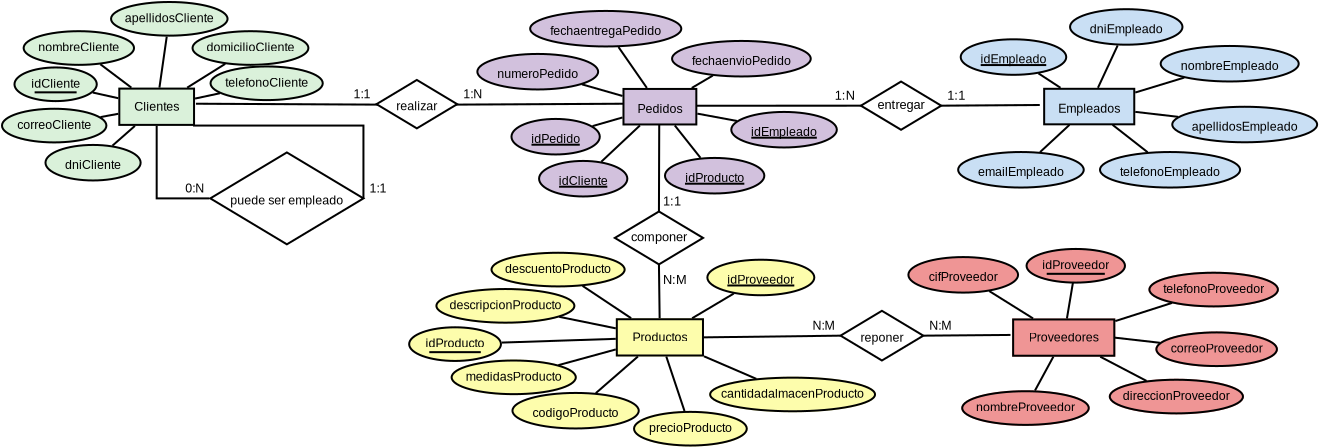 <?xml version="1.0" encoding="UTF-8"?>
<dia:diagram xmlns:dia="http://www.lysator.liu.se/~alla/dia/">
  <dia:layer name="Fondo" visible="true" active="true">
    <dia:group>
      <dia:object type="Standard - Box" version="0" id="O0">
        <dia:attribute name="obj_pos">
          <dia:point val="5.942,4.784"/>
        </dia:attribute>
        <dia:attribute name="obj_bb">
          <dia:rectangle val="5.892,4.734;9.728,6.646"/>
        </dia:attribute>
        <dia:attribute name="elem_corner">
          <dia:point val="5.942,4.784"/>
        </dia:attribute>
        <dia:attribute name="elem_width">
          <dia:real val="3.736"/>
        </dia:attribute>
        <dia:attribute name="elem_height">
          <dia:real val="1.813"/>
        </dia:attribute>
        <dia:attribute name="border_width">
          <dia:real val="0.1"/>
        </dia:attribute>
        <dia:attribute name="border_color">
          <dia:color val="#daf1da"/>
        </dia:attribute>
        <dia:attribute name="inner_color">
          <dia:color val="#daf1da"/>
        </dia:attribute>
        <dia:attribute name="show_background">
          <dia:boolean val="true"/>
        </dia:attribute>
      </dia:object>
      <dia:object type="Standard - Box" version="0" id="O1">
        <dia:attribute name="obj_pos">
          <dia:point val="5.942,4.784"/>
        </dia:attribute>
        <dia:attribute name="obj_bb">
          <dia:rectangle val="5.892,4.734;9.728,6.646"/>
        </dia:attribute>
        <dia:attribute name="elem_corner">
          <dia:point val="5.942,4.784"/>
        </dia:attribute>
        <dia:attribute name="elem_width">
          <dia:real val="3.736"/>
        </dia:attribute>
        <dia:attribute name="elem_height">
          <dia:real val="1.813"/>
        </dia:attribute>
        <dia:attribute name="border_width">
          <dia:real val="0.1"/>
        </dia:attribute>
        <dia:attribute name="show_background">
          <dia:boolean val="false"/>
        </dia:attribute>
      </dia:object>
      <dia:object type="Standard - Text" version="1" id="O2">
        <dia:attribute name="obj_pos">
          <dia:point val="7.81,5.892"/>
        </dia:attribute>
        <dia:attribute name="obj_bb">
          <dia:rectangle val="6.69,5.337;8.93,6.027"/>
        </dia:attribute>
        <dia:attribute name="text">
          <dia:composite type="text">
            <dia:attribute name="string">
              <dia:string>#Clientes#</dia:string>
            </dia:attribute>
            <dia:attribute name="font">
              <dia:font family="Arial" style="0" name="Helvetica"/>
            </dia:attribute>
            <dia:attribute name="height">
              <dia:real val="0.776"/>
            </dia:attribute>
            <dia:attribute name="pos">
              <dia:point val="7.81,5.892"/>
            </dia:attribute>
            <dia:attribute name="color">
              <dia:color val="#000000"/>
            </dia:attribute>
            <dia:attribute name="alignment">
              <dia:enum val="1"/>
            </dia:attribute>
          </dia:composite>
        </dia:attribute>
        <dia:attribute name="valign">
          <dia:enum val="3"/>
        </dia:attribute>
      </dia:object>
    </dia:group>
    <dia:group>
      <dia:object type="Standard - Ellipse" version="0" id="O3">
        <dia:attribute name="obj_pos">
          <dia:point val="1.158,1.913"/>
        </dia:attribute>
        <dia:attribute name="obj_bb">
          <dia:rectangle val="1.108,1.863;6.727,3.646"/>
        </dia:attribute>
        <dia:attribute name="elem_corner">
          <dia:point val="1.158,1.913"/>
        </dia:attribute>
        <dia:attribute name="elem_width">
          <dia:real val="5.519"/>
        </dia:attribute>
        <dia:attribute name="elem_height">
          <dia:real val="1.682"/>
        </dia:attribute>
        <dia:attribute name="border_width">
          <dia:real val="0.1"/>
        </dia:attribute>
        <dia:attribute name="border_color">
          <dia:color val="#daf1da"/>
        </dia:attribute>
        <dia:attribute name="inner_color">
          <dia:color val="#daf1da"/>
        </dia:attribute>
      </dia:object>
      <dia:object type="Standard - Ellipse" version="0" id="O4">
        <dia:attribute name="obj_pos">
          <dia:point val="1.158,1.913"/>
        </dia:attribute>
        <dia:attribute name="obj_bb">
          <dia:rectangle val="1.108,1.863;6.727,3.646"/>
        </dia:attribute>
        <dia:attribute name="elem_corner">
          <dia:point val="1.158,1.913"/>
        </dia:attribute>
        <dia:attribute name="elem_width">
          <dia:real val="5.519"/>
        </dia:attribute>
        <dia:attribute name="elem_height">
          <dia:real val="1.682"/>
        </dia:attribute>
        <dia:attribute name="border_width">
          <dia:real val="0.1"/>
        </dia:attribute>
        <dia:attribute name="show_background">
          <dia:boolean val="false"/>
        </dia:attribute>
      </dia:object>
      <dia:object type="Standard - Text" version="1" id="O5">
        <dia:attribute name="obj_pos">
          <dia:point val="3.918,2.923"/>
        </dia:attribute>
        <dia:attribute name="obj_bb">
          <dia:rectangle val="1.9,2.368;5.935,3.058"/>
        </dia:attribute>
        <dia:attribute name="text">
          <dia:composite type="text">
            <dia:attribute name="string">
              <dia:string>#nombreCliente#</dia:string>
            </dia:attribute>
            <dia:attribute name="font">
              <dia:font family="Arial" style="0" name="Helvetica"/>
            </dia:attribute>
            <dia:attribute name="height">
              <dia:real val="0.776"/>
            </dia:attribute>
            <dia:attribute name="pos">
              <dia:point val="3.918,2.923"/>
            </dia:attribute>
            <dia:attribute name="color">
              <dia:color val="#000000"/>
            </dia:attribute>
            <dia:attribute name="alignment">
              <dia:enum val="1"/>
            </dia:attribute>
          </dia:composite>
        </dia:attribute>
        <dia:attribute name="valign">
          <dia:enum val="3"/>
        </dia:attribute>
      </dia:object>
    </dia:group>
    <dia:group>
      <dia:object type="Standard - Ellipse" version="0" id="O6">
        <dia:attribute name="obj_pos">
          <dia:point val="0.7,3.726"/>
        </dia:attribute>
        <dia:attribute name="obj_bb">
          <dia:rectangle val="0.7,3.726;4.814,5.408"/>
        </dia:attribute>
        <dia:attribute name="elem_corner">
          <dia:point val="0.7,3.726"/>
        </dia:attribute>
        <dia:attribute name="elem_width">
          <dia:real val="4.114"/>
        </dia:attribute>
        <dia:attribute name="elem_height">
          <dia:real val="1.682"/>
        </dia:attribute>
        <dia:attribute name="border_width">
          <dia:real val="0"/>
        </dia:attribute>
        <dia:attribute name="border_color">
          <dia:color val="#daf1da"/>
        </dia:attribute>
        <dia:attribute name="inner_color">
          <dia:color val="#daf1da"/>
        </dia:attribute>
      </dia:object>
      <dia:object type="Standard - Ellipse" version="0" id="O7">
        <dia:attribute name="obj_pos">
          <dia:point val="0.7,3.726"/>
        </dia:attribute>
        <dia:attribute name="obj_bb">
          <dia:rectangle val="0.65,3.676;4.864,5.459"/>
        </dia:attribute>
        <dia:attribute name="elem_corner">
          <dia:point val="0.7,3.726"/>
        </dia:attribute>
        <dia:attribute name="elem_width">
          <dia:real val="4.114"/>
        </dia:attribute>
        <dia:attribute name="elem_height">
          <dia:real val="1.682"/>
        </dia:attribute>
        <dia:attribute name="border_width">
          <dia:real val="0.101"/>
        </dia:attribute>
        <dia:attribute name="show_background">
          <dia:boolean val="false"/>
        </dia:attribute>
      </dia:object>
      <dia:object type="Standard - Text" version="1" id="O8">
        <dia:attribute name="obj_pos">
          <dia:point val="2.757,4.736"/>
        </dia:attribute>
        <dia:attribute name="obj_bb">
          <dia:rectangle val="1.551,4.181;3.963,4.871"/>
        </dia:attribute>
        <dia:attribute name="text">
          <dia:composite type="text">
            <dia:attribute name="string">
              <dia:string>#idCliente#</dia:string>
            </dia:attribute>
            <dia:attribute name="font">
              <dia:font family="Arial" style="0" name="Helvetica"/>
            </dia:attribute>
            <dia:attribute name="height">
              <dia:real val="0.776"/>
            </dia:attribute>
            <dia:attribute name="pos">
              <dia:point val="2.757,4.736"/>
            </dia:attribute>
            <dia:attribute name="color">
              <dia:color val="#000000"/>
            </dia:attribute>
            <dia:attribute name="alignment">
              <dia:enum val="1"/>
            </dia:attribute>
          </dia:composite>
        </dia:attribute>
        <dia:attribute name="valign">
          <dia:enum val="3"/>
        </dia:attribute>
      </dia:object>
      <dia:object type="Standard - Line" version="0" id="O9">
        <dia:attribute name="obj_pos">
          <dia:point val="1.707,4.97"/>
        </dia:attribute>
        <dia:attribute name="obj_bb">
          <dia:rectangle val="1.657,4.92;3.857,5.02"/>
        </dia:attribute>
        <dia:attribute name="conn_endpoints">
          <dia:point val="1.707,4.97"/>
          <dia:point val="3.807,4.97"/>
        </dia:attribute>
        <dia:attribute name="numcp">
          <dia:int val="1"/>
        </dia:attribute>
        <dia:attribute name="line_width">
          <dia:real val="0.101"/>
        </dia:attribute>
      </dia:object>
    </dia:group>
    <dia:group>
      <dia:object type="Standard - Ellipse" version="0" id="O10">
        <dia:attribute name="obj_pos">
          <dia:point val="5.529,0.453"/>
        </dia:attribute>
        <dia:attribute name="obj_bb">
          <dia:rectangle val="5.479,0.403;11.402,2.185"/>
        </dia:attribute>
        <dia:attribute name="elem_corner">
          <dia:point val="5.529,0.453"/>
        </dia:attribute>
        <dia:attribute name="elem_width">
          <dia:real val="5.823"/>
        </dia:attribute>
        <dia:attribute name="elem_height">
          <dia:real val="1.682"/>
        </dia:attribute>
        <dia:attribute name="border_width">
          <dia:real val="0.1"/>
        </dia:attribute>
        <dia:attribute name="border_color">
          <dia:color val="#daf1da"/>
        </dia:attribute>
        <dia:attribute name="inner_color">
          <dia:color val="#daf1da"/>
        </dia:attribute>
      </dia:object>
      <dia:object type="Standard - Ellipse" version="0" id="O11">
        <dia:attribute name="obj_pos">
          <dia:point val="5.529,0.453"/>
        </dia:attribute>
        <dia:attribute name="obj_bb">
          <dia:rectangle val="5.479,0.403;11.402,2.185"/>
        </dia:attribute>
        <dia:attribute name="elem_corner">
          <dia:point val="5.529,0.453"/>
        </dia:attribute>
        <dia:attribute name="elem_width">
          <dia:real val="5.823"/>
        </dia:attribute>
        <dia:attribute name="elem_height">
          <dia:real val="1.682"/>
        </dia:attribute>
        <dia:attribute name="border_width">
          <dia:real val="0.1"/>
        </dia:attribute>
        <dia:attribute name="show_background">
          <dia:boolean val="false"/>
        </dia:attribute>
      </dia:object>
      <dia:object type="Standard - Text" version="1" id="O12">
        <dia:attribute name="obj_pos">
          <dia:point val="8.441,1.463"/>
        </dia:attribute>
        <dia:attribute name="obj_bb">
          <dia:rectangle val="6.252,0.908;10.629,1.598"/>
        </dia:attribute>
        <dia:attribute name="text">
          <dia:composite type="text">
            <dia:attribute name="string">
              <dia:string>#apellidosCliente#</dia:string>
            </dia:attribute>
            <dia:attribute name="font">
              <dia:font family="Arial" style="0" name="Helvetica"/>
            </dia:attribute>
            <dia:attribute name="height">
              <dia:real val="0.776"/>
            </dia:attribute>
            <dia:attribute name="pos">
              <dia:point val="8.441,1.463"/>
            </dia:attribute>
            <dia:attribute name="color">
              <dia:color val="#000000"/>
            </dia:attribute>
            <dia:attribute name="alignment">
              <dia:enum val="1"/>
            </dia:attribute>
          </dia:composite>
        </dia:attribute>
        <dia:attribute name="valign">
          <dia:enum val="3"/>
        </dia:attribute>
      </dia:object>
    </dia:group>
    <dia:group>
      <dia:object type="Standard - Ellipse" version="0" id="O13">
        <dia:attribute name="obj_pos">
          <dia:point val="9.603,1.913"/>
        </dia:attribute>
        <dia:attribute name="obj_bb">
          <dia:rectangle val="9.553,1.863;15.446,3.646"/>
        </dia:attribute>
        <dia:attribute name="elem_corner">
          <dia:point val="9.603,1.913"/>
        </dia:attribute>
        <dia:attribute name="elem_width">
          <dia:real val="5.793"/>
        </dia:attribute>
        <dia:attribute name="elem_height">
          <dia:real val="1.682"/>
        </dia:attribute>
        <dia:attribute name="border_width">
          <dia:real val="0.1"/>
        </dia:attribute>
        <dia:attribute name="border_color">
          <dia:color val="#daf1da"/>
        </dia:attribute>
        <dia:attribute name="inner_color">
          <dia:color val="#daf1da"/>
        </dia:attribute>
      </dia:object>
      <dia:object type="Standard - Ellipse" version="0" id="O14">
        <dia:attribute name="obj_pos">
          <dia:point val="9.603,1.913"/>
        </dia:attribute>
        <dia:attribute name="obj_bb">
          <dia:rectangle val="9.553,1.863;15.446,3.646"/>
        </dia:attribute>
        <dia:attribute name="elem_corner">
          <dia:point val="9.603,1.913"/>
        </dia:attribute>
        <dia:attribute name="elem_width">
          <dia:real val="5.793"/>
        </dia:attribute>
        <dia:attribute name="elem_height">
          <dia:real val="1.682"/>
        </dia:attribute>
        <dia:attribute name="border_width">
          <dia:real val="0.1"/>
        </dia:attribute>
        <dia:attribute name="show_background">
          <dia:boolean val="false"/>
        </dia:attribute>
      </dia:object>
      <dia:object type="Standard - Text" version="1" id="O15">
        <dia:attribute name="obj_pos">
          <dia:point val="12.499,2.923"/>
        </dia:attribute>
        <dia:attribute name="obj_bb">
          <dia:rectangle val="10.328,2.368;14.67,3.058"/>
        </dia:attribute>
        <dia:attribute name="text">
          <dia:composite type="text">
            <dia:attribute name="string">
              <dia:string>#domicilioCliente#</dia:string>
            </dia:attribute>
            <dia:attribute name="font">
              <dia:font family="Arial" style="0" name="Helvetica"/>
            </dia:attribute>
            <dia:attribute name="height">
              <dia:real val="0.776"/>
            </dia:attribute>
            <dia:attribute name="pos">
              <dia:point val="12.499,2.923"/>
            </dia:attribute>
            <dia:attribute name="color">
              <dia:color val="#000000"/>
            </dia:attribute>
            <dia:attribute name="alignment">
              <dia:enum val="1"/>
            </dia:attribute>
          </dia:composite>
        </dia:attribute>
        <dia:attribute name="valign">
          <dia:enum val="3"/>
        </dia:attribute>
      </dia:object>
    </dia:group>
    <dia:group>
      <dia:object type="Standard - Ellipse" version="0" id="O16">
        <dia:attribute name="obj_pos">
          <dia:point val="10.504,3.676"/>
        </dia:attribute>
        <dia:attribute name="obj_bb">
          <dia:rectangle val="10.454,3.626;16.163,5.408"/>
        </dia:attribute>
        <dia:attribute name="elem_corner">
          <dia:point val="10.504,3.676"/>
        </dia:attribute>
        <dia:attribute name="elem_width">
          <dia:real val="5.609"/>
        </dia:attribute>
        <dia:attribute name="elem_height">
          <dia:real val="1.682"/>
        </dia:attribute>
        <dia:attribute name="border_width">
          <dia:real val="0.1"/>
        </dia:attribute>
        <dia:attribute name="border_color">
          <dia:color val="#daf1da"/>
        </dia:attribute>
        <dia:attribute name="inner_color">
          <dia:color val="#daf1da"/>
        </dia:attribute>
      </dia:object>
      <dia:object type="Standard - Ellipse" version="0" id="O17">
        <dia:attribute name="obj_pos">
          <dia:point val="10.504,3.676"/>
        </dia:attribute>
        <dia:attribute name="obj_bb">
          <dia:rectangle val="10.454,3.626;16.163,5.408"/>
        </dia:attribute>
        <dia:attribute name="elem_corner">
          <dia:point val="10.504,3.676"/>
        </dia:attribute>
        <dia:attribute name="elem_width">
          <dia:real val="5.609"/>
        </dia:attribute>
        <dia:attribute name="elem_height">
          <dia:real val="1.682"/>
        </dia:attribute>
        <dia:attribute name="border_width">
          <dia:real val="0.1"/>
        </dia:attribute>
        <dia:attribute name="show_background">
          <dia:boolean val="false"/>
        </dia:attribute>
      </dia:object>
      <dia:object type="Standard - Text" version="1" id="O18">
        <dia:attribute name="obj_pos">
          <dia:point val="13.309,4.686"/>
        </dia:attribute>
        <dia:attribute name="obj_bb">
          <dia:rectangle val="11.24,4.131;15.377,4.821"/>
        </dia:attribute>
        <dia:attribute name="text">
          <dia:composite type="text">
            <dia:attribute name="string">
              <dia:string>#telefonoCliente#</dia:string>
            </dia:attribute>
            <dia:attribute name="font">
              <dia:font family="Arial" style="0" name="Helvetica"/>
            </dia:attribute>
            <dia:attribute name="height">
              <dia:real val="0.776"/>
            </dia:attribute>
            <dia:attribute name="pos">
              <dia:point val="13.309,4.686"/>
            </dia:attribute>
            <dia:attribute name="color">
              <dia:color val="#000000"/>
            </dia:attribute>
            <dia:attribute name="alignment">
              <dia:enum val="1"/>
            </dia:attribute>
          </dia:composite>
        </dia:attribute>
        <dia:attribute name="valign">
          <dia:enum val="3"/>
        </dia:attribute>
      </dia:object>
    </dia:group>
    <dia:group>
      <dia:object type="Standard - Ellipse" version="0" id="O19">
        <dia:attribute name="obj_pos">
          <dia:point val="0.076,5.791"/>
        </dia:attribute>
        <dia:attribute name="obj_bb">
          <dia:rectangle val="0.026,5.741;5.345,7.523"/>
        </dia:attribute>
        <dia:attribute name="elem_corner">
          <dia:point val="0.076,5.791"/>
        </dia:attribute>
        <dia:attribute name="elem_width">
          <dia:real val="5.219"/>
        </dia:attribute>
        <dia:attribute name="elem_height">
          <dia:real val="1.682"/>
        </dia:attribute>
        <dia:attribute name="border_width">
          <dia:real val="0.1"/>
        </dia:attribute>
        <dia:attribute name="border_color">
          <dia:color val="#daf1da"/>
        </dia:attribute>
        <dia:attribute name="inner_color">
          <dia:color val="#daf1da"/>
        </dia:attribute>
      </dia:object>
      <dia:object type="Standard - Ellipse" version="0" id="O20">
        <dia:attribute name="obj_pos">
          <dia:point val="0.076,5.791"/>
        </dia:attribute>
        <dia:attribute name="obj_bb">
          <dia:rectangle val="0.026,5.741;5.345,7.523"/>
        </dia:attribute>
        <dia:attribute name="elem_corner">
          <dia:point val="0.076,5.791"/>
        </dia:attribute>
        <dia:attribute name="elem_width">
          <dia:real val="5.219"/>
        </dia:attribute>
        <dia:attribute name="elem_height">
          <dia:real val="1.682"/>
        </dia:attribute>
        <dia:attribute name="border_width">
          <dia:real val="0.1"/>
        </dia:attribute>
        <dia:attribute name="show_background">
          <dia:boolean val="false"/>
        </dia:attribute>
      </dia:object>
      <dia:object type="Standard - Text" version="1" id="O21">
        <dia:attribute name="obj_pos">
          <dia:point val="2.685,6.801"/>
        </dia:attribute>
        <dia:attribute name="obj_bb">
          <dia:rectangle val="0.84,6.246;4.53,6.936"/>
        </dia:attribute>
        <dia:attribute name="text">
          <dia:composite type="text">
            <dia:attribute name="string">
              <dia:string>#correoCliente#</dia:string>
            </dia:attribute>
            <dia:attribute name="font">
              <dia:font family="Arial" style="0" name="Helvetica"/>
            </dia:attribute>
            <dia:attribute name="height">
              <dia:real val="0.776"/>
            </dia:attribute>
            <dia:attribute name="pos">
              <dia:point val="2.685,6.801"/>
            </dia:attribute>
            <dia:attribute name="color">
              <dia:color val="#000000"/>
            </dia:attribute>
            <dia:attribute name="alignment">
              <dia:enum val="1"/>
            </dia:attribute>
          </dia:composite>
        </dia:attribute>
        <dia:attribute name="valign">
          <dia:enum val="3"/>
        </dia:attribute>
      </dia:object>
    </dia:group>
    <dia:object type="Standard - Line" version="0" id="O22">
      <dia:attribute name="obj_pos">
        <dia:point val="5.892,6.042"/>
      </dia:attribute>
      <dia:attribute name="obj_bb">
        <dia:rectangle val="4.941,5.984;5.951,6.265"/>
      </dia:attribute>
      <dia:attribute name="conn_endpoints">
        <dia:point val="5.892,6.042"/>
        <dia:point val="5.0,6.206"/>
      </dia:attribute>
      <dia:attribute name="numcp">
        <dia:int val="1"/>
      </dia:attribute>
      <dia:attribute name="line_width">
        <dia:real val="0.101"/>
      </dia:attribute>
    </dia:object>
    <dia:object type="Standard - Line" version="0" id="O23">
      <dia:attribute name="obj_pos">
        <dia:point val="5.891,5.264"/>
      </dia:attribute>
      <dia:attribute name="obj_bb">
        <dia:rectangle val="4.553,4.92;5.951,5.324"/>
      </dia:attribute>
      <dia:attribute name="conn_endpoints">
        <dia:point val="5.891,5.264"/>
        <dia:point val="4.613,4.98"/>
      </dia:attribute>
      <dia:attribute name="numcp">
        <dia:int val="1"/>
      </dia:attribute>
      <dia:attribute name="line_width">
        <dia:real val="0.101"/>
      </dia:attribute>
    </dia:object>
    <dia:object type="Standard - Line" version="0" id="O24">
      <dia:attribute name="obj_pos">
        <dia:point val="6.544,4.735"/>
      </dia:attribute>
      <dia:attribute name="obj_bb">
        <dia:rectangle val="4.921,3.494;6.615,4.806"/>
      </dia:attribute>
      <dia:attribute name="conn_endpoints">
        <dia:point val="6.544,4.735"/>
        <dia:point val="4.992,3.565"/>
      </dia:attribute>
      <dia:attribute name="numcp">
        <dia:int val="1"/>
      </dia:attribute>
      <dia:attribute name="line_width">
        <dia:real val="0.101"/>
      </dia:attribute>
    </dia:object>
    <dia:object type="Standard - Line" version="0" id="O25">
      <dia:attribute name="obj_pos">
        <dia:point val="7.947,4.735"/>
      </dia:attribute>
      <dia:attribute name="obj_bb">
        <dia:rectangle val="7.89,2.127;8.37,4.792"/>
      </dia:attribute>
      <dia:attribute name="conn_endpoints">
        <dia:point val="7.947,4.735"/>
        <dia:point val="8.313,2.184"/>
      </dia:attribute>
      <dia:attribute name="numcp">
        <dia:int val="1"/>
      </dia:attribute>
      <dia:attribute name="line_width">
        <dia:real val="0.101"/>
      </dia:attribute>
    </dia:object>
    <dia:object type="Standard - Line" version="0" id="O26">
      <dia:attribute name="obj_pos">
        <dia:point val="9.335,4.735"/>
      </dia:attribute>
      <dia:attribute name="obj_bb">
        <dia:rectangle val="9.265,3.474;11.308,4.805"/>
      </dia:attribute>
      <dia:attribute name="conn_endpoints">
        <dia:point val="9.335,4.735"/>
        <dia:point val="11.239,3.544"/>
      </dia:attribute>
      <dia:attribute name="numcp">
        <dia:int val="1"/>
      </dia:attribute>
      <dia:attribute name="line_width">
        <dia:real val="0.101"/>
      </dia:attribute>
    </dia:object>
    <dia:object type="Standard - Line" version="0" id="O27">
      <dia:attribute name="obj_pos">
        <dia:point val="9.729,5.281"/>
      </dia:attribute>
      <dia:attribute name="obj_bb">
        <dia:rectangle val="9.669,4.955;11.034,5.34"/>
      </dia:attribute>
      <dia:attribute name="conn_endpoints">
        <dia:point val="9.729,5.281"/>
        <dia:point val="10.974,5.015"/>
      </dia:attribute>
      <dia:attribute name="numcp">
        <dia:int val="1"/>
      </dia:attribute>
      <dia:attribute name="line_width">
        <dia:real val="0.101"/>
      </dia:attribute>
    </dia:object>
    <dia:group>
      <dia:object type="Standard - Box" version="0" id="O28">
        <dia:attribute name="obj_pos">
          <dia:point val="30.817,16.315"/>
        </dia:attribute>
        <dia:attribute name="obj_bb">
          <dia:rectangle val="30.767,16.265;35.175,18.177"/>
        </dia:attribute>
        <dia:attribute name="elem_corner">
          <dia:point val="30.817,16.315"/>
        </dia:attribute>
        <dia:attribute name="elem_width">
          <dia:real val="4.308"/>
        </dia:attribute>
        <dia:attribute name="elem_height">
          <dia:real val="1.813"/>
        </dia:attribute>
        <dia:attribute name="border_width">
          <dia:real val="0.1"/>
        </dia:attribute>
        <dia:attribute name="border_color">
          <dia:color val="#fdfdac"/>
        </dia:attribute>
        <dia:attribute name="inner_color">
          <dia:color val="#fdfdac"/>
        </dia:attribute>
        <dia:attribute name="show_background">
          <dia:boolean val="true"/>
        </dia:attribute>
      </dia:object>
      <dia:object type="Standard - Box" version="0" id="O29">
        <dia:attribute name="obj_pos">
          <dia:point val="30.817,16.315"/>
        </dia:attribute>
        <dia:attribute name="obj_bb">
          <dia:rectangle val="30.767,16.265;35.175,18.177"/>
        </dia:attribute>
        <dia:attribute name="elem_corner">
          <dia:point val="30.817,16.315"/>
        </dia:attribute>
        <dia:attribute name="elem_width">
          <dia:real val="4.308"/>
        </dia:attribute>
        <dia:attribute name="elem_height">
          <dia:real val="1.813"/>
        </dia:attribute>
        <dia:attribute name="border_width">
          <dia:real val="0.1"/>
        </dia:attribute>
        <dia:attribute name="show_background">
          <dia:boolean val="false"/>
        </dia:attribute>
      </dia:object>
      <dia:object type="Standard - Text" version="1" id="O30">
        <dia:attribute name="obj_pos">
          <dia:point val="32.971,17.422"/>
        </dia:attribute>
        <dia:attribute name="obj_bb">
          <dia:rectangle val="31.574,16.867;34.367,17.558"/>
        </dia:attribute>
        <dia:attribute name="text">
          <dia:composite type="text">
            <dia:attribute name="string">
              <dia:string>#Productos#</dia:string>
            </dia:attribute>
            <dia:attribute name="font">
              <dia:font family="Arial" style="0" name="Helvetica"/>
            </dia:attribute>
            <dia:attribute name="height">
              <dia:real val="0.776"/>
            </dia:attribute>
            <dia:attribute name="pos">
              <dia:point val="32.971,17.422"/>
            </dia:attribute>
            <dia:attribute name="color">
              <dia:color val="#000000"/>
            </dia:attribute>
            <dia:attribute name="alignment">
              <dia:enum val="1"/>
            </dia:attribute>
          </dia:composite>
        </dia:attribute>
        <dia:attribute name="valign">
          <dia:enum val="3"/>
        </dia:attribute>
      </dia:object>
    </dia:group>
    <dia:group>
      <dia:object type="Standard - Ellipse" version="0" id="O31">
        <dia:attribute name="obj_pos">
          <dia:point val="22.559,18.379"/>
        </dia:attribute>
        <dia:attribute name="obj_bb">
          <dia:rectangle val="22.509,18.329;28.815,20.111"/>
        </dia:attribute>
        <dia:attribute name="elem_corner">
          <dia:point val="22.559,18.379"/>
        </dia:attribute>
        <dia:attribute name="elem_width">
          <dia:real val="6.206"/>
        </dia:attribute>
        <dia:attribute name="elem_height">
          <dia:real val="1.682"/>
        </dia:attribute>
        <dia:attribute name="border_width">
          <dia:real val="0.1"/>
        </dia:attribute>
        <dia:attribute name="border_color">
          <dia:color val="#fdfdac"/>
        </dia:attribute>
        <dia:attribute name="inner_color">
          <dia:color val="#fdfdac"/>
        </dia:attribute>
      </dia:object>
      <dia:object type="Standard - Ellipse" version="0" id="O32">
        <dia:attribute name="obj_pos">
          <dia:point val="22.559,18.379"/>
        </dia:attribute>
        <dia:attribute name="obj_bb">
          <dia:rectangle val="22.509,18.329;28.815,20.111"/>
        </dia:attribute>
        <dia:attribute name="elem_corner">
          <dia:point val="22.559,18.379"/>
        </dia:attribute>
        <dia:attribute name="elem_width">
          <dia:real val="6.206"/>
        </dia:attribute>
        <dia:attribute name="elem_height">
          <dia:real val="1.682"/>
        </dia:attribute>
        <dia:attribute name="border_width">
          <dia:real val="0.1"/>
        </dia:attribute>
        <dia:attribute name="show_background">
          <dia:boolean val="false"/>
        </dia:attribute>
      </dia:object>
      <dia:object type="Standard - Text" version="1" id="O33">
        <dia:attribute name="obj_pos">
          <dia:point val="25.662,19.389"/>
        </dia:attribute>
        <dia:attribute name="obj_bb">
          <dia:rectangle val="23.248,18.834;28.076,19.524"/>
        </dia:attribute>
        <dia:attribute name="text">
          <dia:composite type="text">
            <dia:attribute name="string">
              <dia:string>#medidasProducto#</dia:string>
            </dia:attribute>
            <dia:attribute name="font">
              <dia:font family="Arial" style="0" name="Helvetica"/>
            </dia:attribute>
            <dia:attribute name="height">
              <dia:real val="0.776"/>
            </dia:attribute>
            <dia:attribute name="pos">
              <dia:point val="25.662,19.389"/>
            </dia:attribute>
            <dia:attribute name="color">
              <dia:color val="#000000"/>
            </dia:attribute>
            <dia:attribute name="alignment">
              <dia:enum val="1"/>
            </dia:attribute>
          </dia:composite>
        </dia:attribute>
        <dia:attribute name="valign">
          <dia:enum val="3"/>
        </dia:attribute>
      </dia:object>
    </dia:group>
    <dia:group>
      <dia:object type="Standard - Ellipse" version="0" id="O34">
        <dia:attribute name="obj_pos">
          <dia:point val="31.678,20.947"/>
        </dia:attribute>
        <dia:attribute name="obj_bb">
          <dia:rectangle val="31.628,20.897;37.365,22.679"/>
        </dia:attribute>
        <dia:attribute name="elem_corner">
          <dia:point val="31.678,20.947"/>
        </dia:attribute>
        <dia:attribute name="elem_width">
          <dia:real val="5.637"/>
        </dia:attribute>
        <dia:attribute name="elem_height">
          <dia:real val="1.682"/>
        </dia:attribute>
        <dia:attribute name="border_width">
          <dia:real val="0.1"/>
        </dia:attribute>
        <dia:attribute name="border_color">
          <dia:color val="#fdfdac"/>
        </dia:attribute>
        <dia:attribute name="inner_color">
          <dia:color val="#fdfdac"/>
        </dia:attribute>
      </dia:object>
      <dia:object type="Standard - Ellipse" version="0" id="O35">
        <dia:attribute name="obj_pos">
          <dia:point val="31.678,20.947"/>
        </dia:attribute>
        <dia:attribute name="obj_bb">
          <dia:rectangle val="31.628,20.897;37.365,22.679"/>
        </dia:attribute>
        <dia:attribute name="elem_corner">
          <dia:point val="31.678,20.947"/>
        </dia:attribute>
        <dia:attribute name="elem_width">
          <dia:real val="5.637"/>
        </dia:attribute>
        <dia:attribute name="elem_height">
          <dia:real val="1.682"/>
        </dia:attribute>
        <dia:attribute name="border_width">
          <dia:real val="0.1"/>
        </dia:attribute>
        <dia:attribute name="show_background">
          <dia:boolean val="false"/>
        </dia:attribute>
      </dia:object>
      <dia:object type="Standard - Text" version="1" id="O36">
        <dia:attribute name="obj_pos">
          <dia:point val="34.496,21.957"/>
        </dia:attribute>
        <dia:attribute name="obj_bb">
          <dia:rectangle val="32.41,21.402;36.583,22.092"/>
        </dia:attribute>
        <dia:attribute name="text">
          <dia:composite type="text">
            <dia:attribute name="string">
              <dia:string>#precioProducto#</dia:string>
            </dia:attribute>
            <dia:attribute name="font">
              <dia:font family="Arial" style="0" name="Helvetica"/>
            </dia:attribute>
            <dia:attribute name="height">
              <dia:real val="0.776"/>
            </dia:attribute>
            <dia:attribute name="pos">
              <dia:point val="34.496,21.957"/>
            </dia:attribute>
            <dia:attribute name="color">
              <dia:color val="#000000"/>
            </dia:attribute>
            <dia:attribute name="alignment">
              <dia:enum val="1"/>
            </dia:attribute>
          </dia:composite>
        </dia:attribute>
        <dia:attribute name="valign">
          <dia:enum val="3"/>
        </dia:attribute>
      </dia:object>
    </dia:group>
    <dia:group>
      <dia:object type="Standard - Ellipse" version="0" id="O37">
        <dia:attribute name="obj_pos">
          <dia:point val="21.798,14.804"/>
        </dia:attribute>
        <dia:attribute name="obj_bb">
          <dia:rectangle val="21.748,14.754;28.744,16.536"/>
        </dia:attribute>
        <dia:attribute name="elem_corner">
          <dia:point val="21.798,14.804"/>
        </dia:attribute>
        <dia:attribute name="elem_width">
          <dia:real val="6.896"/>
        </dia:attribute>
        <dia:attribute name="elem_height">
          <dia:real val="1.682"/>
        </dia:attribute>
        <dia:attribute name="border_width">
          <dia:real val="0.1"/>
        </dia:attribute>
        <dia:attribute name="border_color">
          <dia:color val="#fdfdac"/>
        </dia:attribute>
        <dia:attribute name="inner_color">
          <dia:color val="#fdfdac"/>
        </dia:attribute>
      </dia:object>
      <dia:object type="Standard - Ellipse" version="0" id="O38">
        <dia:attribute name="obj_pos">
          <dia:point val="21.798,14.804"/>
        </dia:attribute>
        <dia:attribute name="obj_bb">
          <dia:rectangle val="21.748,14.754;28.744,16.536"/>
        </dia:attribute>
        <dia:attribute name="elem_corner">
          <dia:point val="21.798,14.804"/>
        </dia:attribute>
        <dia:attribute name="elem_width">
          <dia:real val="6.896"/>
        </dia:attribute>
        <dia:attribute name="elem_height">
          <dia:real val="1.682"/>
        </dia:attribute>
        <dia:attribute name="border_width">
          <dia:real val="0.1"/>
        </dia:attribute>
        <dia:attribute name="show_background">
          <dia:boolean val="false"/>
        </dia:attribute>
      </dia:object>
      <dia:object type="Standard - Text" version="1" id="O39">
        <dia:attribute name="obj_pos">
          <dia:point val="25.246,15.814"/>
        </dia:attribute>
        <dia:attribute name="obj_bb">
          <dia:rectangle val="22.436,15.259;28.056,15.949"/>
        </dia:attribute>
        <dia:attribute name="text">
          <dia:composite type="text">
            <dia:attribute name="string">
              <dia:string>#descripcionProducto#</dia:string>
            </dia:attribute>
            <dia:attribute name="font">
              <dia:font family="Arial" style="0" name="Helvetica"/>
            </dia:attribute>
            <dia:attribute name="height">
              <dia:real val="0.776"/>
            </dia:attribute>
            <dia:attribute name="pos">
              <dia:point val="25.246,15.814"/>
            </dia:attribute>
            <dia:attribute name="color">
              <dia:color val="#000000"/>
            </dia:attribute>
            <dia:attribute name="alignment">
              <dia:enum val="1"/>
            </dia:attribute>
          </dia:composite>
        </dia:attribute>
        <dia:attribute name="valign">
          <dia:enum val="3"/>
        </dia:attribute>
      </dia:object>
    </dia:group>
    <dia:group>
      <dia:object type="Standard - Ellipse" version="0" id="O40">
        <dia:attribute name="obj_pos">
          <dia:point val="20.434,16.718"/>
        </dia:attribute>
        <dia:attribute name="obj_bb">
          <dia:rectangle val="20.434,16.718;25.023,18.4"/>
        </dia:attribute>
        <dia:attribute name="elem_corner">
          <dia:point val="20.434,16.718"/>
        </dia:attribute>
        <dia:attribute name="elem_width">
          <dia:real val="4.59"/>
        </dia:attribute>
        <dia:attribute name="elem_height">
          <dia:real val="1.682"/>
        </dia:attribute>
        <dia:attribute name="border_width">
          <dia:real val="0"/>
        </dia:attribute>
        <dia:attribute name="border_color">
          <dia:color val="#fdfdac"/>
        </dia:attribute>
        <dia:attribute name="inner_color">
          <dia:color val="#fdfdac"/>
        </dia:attribute>
      </dia:object>
      <dia:object type="Standard - Ellipse" version="0" id="O41">
        <dia:attribute name="obj_pos">
          <dia:point val="20.434,16.718"/>
        </dia:attribute>
        <dia:attribute name="obj_bb">
          <dia:rectangle val="20.383,16.667;25.074,18.45"/>
        </dia:attribute>
        <dia:attribute name="elem_corner">
          <dia:point val="20.434,16.718"/>
        </dia:attribute>
        <dia:attribute name="elem_width">
          <dia:real val="4.59"/>
        </dia:attribute>
        <dia:attribute name="elem_height">
          <dia:real val="1.682"/>
        </dia:attribute>
        <dia:attribute name="border_width">
          <dia:real val="0.101"/>
        </dia:attribute>
        <dia:attribute name="show_background">
          <dia:boolean val="false"/>
        </dia:attribute>
      </dia:object>
      <dia:object type="Standard - Text" version="1" id="O42">
        <dia:attribute name="obj_pos">
          <dia:point val="22.729,17.727"/>
        </dia:attribute>
        <dia:attribute name="obj_bb">
          <dia:rectangle val="21.246,17.172;24.211,17.862"/>
        </dia:attribute>
        <dia:attribute name="text">
          <dia:composite type="text">
            <dia:attribute name="string">
              <dia:string>#idProducto#</dia:string>
            </dia:attribute>
            <dia:attribute name="font">
              <dia:font family="Arial" style="0" name="Helvetica"/>
            </dia:attribute>
            <dia:attribute name="height">
              <dia:real val="0.776"/>
            </dia:attribute>
            <dia:attribute name="pos">
              <dia:point val="22.729,17.727"/>
            </dia:attribute>
            <dia:attribute name="color">
              <dia:color val="#000000"/>
            </dia:attribute>
            <dia:attribute name="alignment">
              <dia:enum val="1"/>
            </dia:attribute>
          </dia:composite>
        </dia:attribute>
        <dia:attribute name="valign">
          <dia:enum val="3"/>
        </dia:attribute>
      </dia:object>
      <dia:object type="Standard - Line" version="0" id="O43">
        <dia:attribute name="obj_pos">
          <dia:point val="21.441,17.961"/>
        </dia:attribute>
        <dia:attribute name="obj_bb">
          <dia:rectangle val="21.39,17.911;24.067,18.012"/>
        </dia:attribute>
        <dia:attribute name="conn_endpoints">
          <dia:point val="21.441,17.961"/>
          <dia:point val="24.016,17.961"/>
        </dia:attribute>
        <dia:attribute name="numcp">
          <dia:int val="1"/>
        </dia:attribute>
        <dia:attribute name="line_width">
          <dia:real val="0.101"/>
        </dia:attribute>
      </dia:object>
    </dia:group>
    <dia:group>
      <dia:object type="Standard - Ellipse" version="0" id="O44">
        <dia:attribute name="obj_pos">
          <dia:point val="35.484,19.235"/>
        </dia:attribute>
        <dia:attribute name="obj_bb">
          <dia:rectangle val="35.434,19.185;43.778,20.967"/>
        </dia:attribute>
        <dia:attribute name="elem_corner">
          <dia:point val="35.484,19.235"/>
        </dia:attribute>
        <dia:attribute name="elem_width">
          <dia:real val="8.243"/>
        </dia:attribute>
        <dia:attribute name="elem_height">
          <dia:real val="1.682"/>
        </dia:attribute>
        <dia:attribute name="border_width">
          <dia:real val="0.1"/>
        </dia:attribute>
        <dia:attribute name="border_color">
          <dia:color val="#fdfdac"/>
        </dia:attribute>
        <dia:attribute name="inner_color">
          <dia:color val="#fdfdac"/>
        </dia:attribute>
      </dia:object>
      <dia:object type="Standard - Ellipse" version="0" id="O45">
        <dia:attribute name="obj_pos">
          <dia:point val="35.484,19.235"/>
        </dia:attribute>
        <dia:attribute name="obj_bb">
          <dia:rectangle val="35.434,19.185;43.778,20.967"/>
        </dia:attribute>
        <dia:attribute name="elem_corner">
          <dia:point val="35.484,19.235"/>
        </dia:attribute>
        <dia:attribute name="elem_width">
          <dia:real val="8.243"/>
        </dia:attribute>
        <dia:attribute name="elem_height">
          <dia:real val="1.682"/>
        </dia:attribute>
        <dia:attribute name="border_width">
          <dia:real val="0.1"/>
        </dia:attribute>
        <dia:attribute name="show_background">
          <dia:boolean val="false"/>
        </dia:attribute>
      </dia:object>
      <dia:object type="Standard - Text" version="1" id="O46">
        <dia:attribute name="obj_pos">
          <dia:point val="39.606,20.245"/>
        </dia:attribute>
        <dia:attribute name="obj_bb">
          <dia:rectangle val="36.02,19.69;43.192,20.38"/>
        </dia:attribute>
        <dia:attribute name="text">
          <dia:composite type="text">
            <dia:attribute name="string">
              <dia:string>#cantidadalmacenProducto#</dia:string>
            </dia:attribute>
            <dia:attribute name="font">
              <dia:font family="Arial" style="0" name="Helvetica"/>
            </dia:attribute>
            <dia:attribute name="height">
              <dia:real val="0.776"/>
            </dia:attribute>
            <dia:attribute name="pos">
              <dia:point val="39.606,20.245"/>
            </dia:attribute>
            <dia:attribute name="color">
              <dia:color val="#000000"/>
            </dia:attribute>
            <dia:attribute name="alignment">
              <dia:enum val="1"/>
            </dia:attribute>
          </dia:composite>
        </dia:attribute>
        <dia:attribute name="valign">
          <dia:enum val="3"/>
        </dia:attribute>
      </dia:object>
    </dia:group>
    <dia:group>
      <dia:object type="Standard - Ellipse" version="0" id="O47">
        <dia:attribute name="obj_pos">
          <dia:point val="24.553,12.991"/>
        </dia:attribute>
        <dia:attribute name="obj_bb">
          <dia:rectangle val="24.503,12.941;31.257,14.723"/>
        </dia:attribute>
        <dia:attribute name="elem_corner">
          <dia:point val="24.553,12.991"/>
        </dia:attribute>
        <dia:attribute name="elem_width">
          <dia:real val="6.654"/>
        </dia:attribute>
        <dia:attribute name="elem_height">
          <dia:real val="1.682"/>
        </dia:attribute>
        <dia:attribute name="border_width">
          <dia:real val="0.1"/>
        </dia:attribute>
        <dia:attribute name="border_color">
          <dia:color val="#fdfdac"/>
        </dia:attribute>
        <dia:attribute name="inner_color">
          <dia:color val="#fdfdac"/>
        </dia:attribute>
      </dia:object>
      <dia:object type="Standard - Ellipse" version="0" id="O48">
        <dia:attribute name="obj_pos">
          <dia:point val="24.553,12.991"/>
        </dia:attribute>
        <dia:attribute name="obj_bb">
          <dia:rectangle val="24.503,12.941;31.257,14.723"/>
        </dia:attribute>
        <dia:attribute name="elem_corner">
          <dia:point val="24.553,12.991"/>
        </dia:attribute>
        <dia:attribute name="elem_width">
          <dia:real val="6.654"/>
        </dia:attribute>
        <dia:attribute name="elem_height">
          <dia:real val="1.682"/>
        </dia:attribute>
        <dia:attribute name="border_width">
          <dia:real val="0.1"/>
        </dia:attribute>
        <dia:attribute name="show_background">
          <dia:boolean val="false"/>
        </dia:attribute>
      </dia:object>
      <dia:object type="Standard - Text" version="1" id="O49">
        <dia:attribute name="obj_pos">
          <dia:point val="27.88,14.001"/>
        </dia:attribute>
        <dia:attribute name="obj_bb">
          <dia:rectangle val="25.207,13.446;30.552,14.136"/>
        </dia:attribute>
        <dia:attribute name="text">
          <dia:composite type="text">
            <dia:attribute name="string">
              <dia:string>#descuentoProducto#</dia:string>
            </dia:attribute>
            <dia:attribute name="font">
              <dia:font family="Arial" style="0" name="Helvetica"/>
            </dia:attribute>
            <dia:attribute name="height">
              <dia:real val="0.776"/>
            </dia:attribute>
            <dia:attribute name="pos">
              <dia:point val="27.88,14.001"/>
            </dia:attribute>
            <dia:attribute name="color">
              <dia:color val="#000000"/>
            </dia:attribute>
            <dia:attribute name="alignment">
              <dia:enum val="1"/>
            </dia:attribute>
          </dia:composite>
        </dia:attribute>
        <dia:attribute name="valign">
          <dia:enum val="3"/>
        </dia:attribute>
      </dia:object>
    </dia:group>
    <dia:object type="Standard - Line" version="0" id="O50">
      <dia:attribute name="obj_pos">
        <dia:point val="27.94,16.195"/>
      </dia:attribute>
      <dia:attribute name="obj_bb">
        <dia:rectangle val="27.881,16.135;30.826,16.831"/>
      </dia:attribute>
      <dia:attribute name="conn_endpoints">
        <dia:point val="27.94,16.195"/>
        <dia:point val="30.767,16.771"/>
      </dia:attribute>
      <dia:attribute name="numcp">
        <dia:int val="1"/>
      </dia:attribute>
      <dia:attribute name="line_width">
        <dia:real val="0.101"/>
      </dia:attribute>
    </dia:object>
    <dia:object type="Standard - Line" version="0" id="O51">
      <dia:attribute name="obj_pos">
        <dia:point val="30.766,17.294"/>
      </dia:attribute>
      <dia:attribute name="obj_bb">
        <dia:rectangle val="25.013,17.242;30.818,17.534"/>
      </dia:attribute>
      <dia:attribute name="conn_endpoints">
        <dia:point val="30.766,17.294"/>
        <dia:point val="25.065,17.482"/>
      </dia:attribute>
      <dia:attribute name="numcp">
        <dia:int val="1"/>
      </dia:attribute>
      <dia:attribute name="line_width">
        <dia:real val="0.101"/>
      </dia:attribute>
    </dia:object>
    <dia:object type="Standard - Line" version="0" id="O52">
      <dia:attribute name="obj_pos">
        <dia:point val="30.766,17.824"/>
      </dia:attribute>
      <dia:attribute name="obj_bb">
        <dia:rectangle val="27.832,17.762;30.828,18.671"/>
      </dia:attribute>
      <dia:attribute name="conn_endpoints">
        <dia:point val="30.766,17.824"/>
        <dia:point val="27.894,18.61"/>
      </dia:attribute>
      <dia:attribute name="numcp">
        <dia:int val="1"/>
      </dia:attribute>
      <dia:attribute name="line_width">
        <dia:real val="0.101"/>
      </dia:attribute>
    </dia:object>
    <dia:object type="Standard - Line" version="0" id="O53">
      <dia:attribute name="obj_pos">
        <dia:point val="33.29,18.178"/>
      </dia:attribute>
      <dia:attribute name="obj_bb">
        <dia:rectangle val="33.227,18.114;34.265,20.968"/>
      </dia:attribute>
      <dia:attribute name="conn_endpoints">
        <dia:point val="33.29,18.178"/>
        <dia:point val="34.201,20.904"/>
      </dia:attribute>
      <dia:attribute name="numcp">
        <dia:int val="1"/>
      </dia:attribute>
      <dia:attribute name="line_width">
        <dia:real val="0.101"/>
      </dia:attribute>
    </dia:object>
    <dia:object type="Standard - Line" version="0" id="O54">
      <dia:attribute name="obj_pos">
        <dia:point val="35.175,18.169"/>
      </dia:attribute>
      <dia:attribute name="obj_bb">
        <dia:rectangle val="35.108,18.103;37.86,19.363"/>
      </dia:attribute>
      <dia:attribute name="conn_endpoints">
        <dia:point val="35.175,18.169"/>
        <dia:point val="37.794,19.297"/>
      </dia:attribute>
      <dia:attribute name="numcp">
        <dia:int val="1"/>
      </dia:attribute>
      <dia:attribute name="line_width">
        <dia:real val="0.101"/>
      </dia:attribute>
    </dia:object>
    <dia:object type="Standard - Line" version="0" id="O55">
      <dia:attribute name="obj_pos">
        <dia:point val="31.871,18.178"/>
      </dia:attribute>
      <dia:attribute name="obj_bb">
        <dia:rectangle val="29.693,18.107;31.942,20.081"/>
      </dia:attribute>
      <dia:attribute name="conn_endpoints">
        <dia:point val="31.871,18.178"/>
        <dia:point val="29.764,20.01"/>
      </dia:attribute>
      <dia:attribute name="numcp">
        <dia:int val="1"/>
      </dia:attribute>
      <dia:attribute name="line_width">
        <dia:real val="0.101"/>
      </dia:attribute>
      <dia:connections>
        <dia:connection handle="0" to="O28" connection="8"/>
        <dia:connection handle="1" to="O113" connection="8"/>
      </dia:connections>
    </dia:object>
    <dia:object type="Standard - Line" version="0" id="O56">
      <dia:attribute name="obj_pos">
        <dia:point val="31.533,16.264"/>
      </dia:attribute>
      <dia:attribute name="obj_bb">
        <dia:rectangle val="29.033,14.577;31.603,16.334"/>
      </dia:attribute>
      <dia:attribute name="conn_endpoints">
        <dia:point val="31.533,16.264"/>
        <dia:point val="29.103,14.647"/>
      </dia:attribute>
      <dia:attribute name="numcp">
        <dia:int val="1"/>
      </dia:attribute>
      <dia:attribute name="line_width">
        <dia:real val="0.101"/>
      </dia:attribute>
    </dia:object>
    <dia:group>
      <dia:object type="Standard - Box" version="0" id="O57">
        <dia:attribute name="obj_pos">
          <dia:point val="50.633,16.326"/>
        </dia:attribute>
        <dia:attribute name="obj_bb">
          <dia:rectangle val="50.583,16.276;55.741,18.189"/>
        </dia:attribute>
        <dia:attribute name="elem_corner">
          <dia:point val="50.633,16.326"/>
        </dia:attribute>
        <dia:attribute name="elem_width">
          <dia:real val="5.058"/>
        </dia:attribute>
        <dia:attribute name="elem_height">
          <dia:real val="1.813"/>
        </dia:attribute>
        <dia:attribute name="border_width">
          <dia:real val="0.1"/>
        </dia:attribute>
        <dia:attribute name="border_color">
          <dia:color val="#ef9595"/>
        </dia:attribute>
        <dia:attribute name="inner_color">
          <dia:color val="#ef9595"/>
        </dia:attribute>
        <dia:attribute name="show_background">
          <dia:boolean val="true"/>
        </dia:attribute>
      </dia:object>
      <dia:object type="Standard - Box" version="0" id="O58">
        <dia:attribute name="obj_pos">
          <dia:point val="50.633,16.326"/>
        </dia:attribute>
        <dia:attribute name="obj_bb">
          <dia:rectangle val="50.583,16.276;55.741,18.189"/>
        </dia:attribute>
        <dia:attribute name="elem_corner">
          <dia:point val="50.633,16.326"/>
        </dia:attribute>
        <dia:attribute name="elem_width">
          <dia:real val="5.058"/>
        </dia:attribute>
        <dia:attribute name="elem_height">
          <dia:real val="1.813"/>
        </dia:attribute>
        <dia:attribute name="border_width">
          <dia:real val="0.1"/>
        </dia:attribute>
        <dia:attribute name="show_background">
          <dia:boolean val="false"/>
        </dia:attribute>
      </dia:object>
      <dia:object type="Standard - Text" version="1" id="O59">
        <dia:attribute name="obj_pos">
          <dia:point val="53.162,17.434"/>
        </dia:attribute>
        <dia:attribute name="obj_bb">
          <dia:rectangle val="51.403,16.879;54.92,17.569"/>
        </dia:attribute>
        <dia:attribute name="text">
          <dia:composite type="text">
            <dia:attribute name="string">
              <dia:string>#Proveedores#</dia:string>
            </dia:attribute>
            <dia:attribute name="font">
              <dia:font family="Arial" style="0" name="Helvetica"/>
            </dia:attribute>
            <dia:attribute name="height">
              <dia:real val="0.776"/>
            </dia:attribute>
            <dia:attribute name="pos">
              <dia:point val="53.162,17.434"/>
            </dia:attribute>
            <dia:attribute name="color">
              <dia:color val="#000000"/>
            </dia:attribute>
            <dia:attribute name="alignment">
              <dia:enum val="1"/>
            </dia:attribute>
          </dia:composite>
        </dia:attribute>
        <dia:attribute name="valign">
          <dia:enum val="3"/>
        </dia:attribute>
      </dia:object>
    </dia:group>
    <dia:group>
      <dia:object type="Standard - Ellipse" version="0" id="O60">
        <dia:attribute name="obj_pos">
          <dia:point val="51.304,12.801"/>
        </dia:attribute>
        <dia:attribute name="obj_bb">
          <dia:rectangle val="51.304,12.801;56.224,14.483"/>
        </dia:attribute>
        <dia:attribute name="elem_corner">
          <dia:point val="51.304,12.801"/>
        </dia:attribute>
        <dia:attribute name="elem_width">
          <dia:real val="4.92"/>
        </dia:attribute>
        <dia:attribute name="elem_height">
          <dia:real val="1.682"/>
        </dia:attribute>
        <dia:attribute name="border_width">
          <dia:real val="0"/>
        </dia:attribute>
        <dia:attribute name="border_color">
          <dia:color val="#ef9595"/>
        </dia:attribute>
        <dia:attribute name="inner_color">
          <dia:color val="#ef9595"/>
        </dia:attribute>
      </dia:object>
      <dia:object type="Standard - Ellipse" version="0" id="O61">
        <dia:attribute name="obj_pos">
          <dia:point val="51.304,12.801"/>
        </dia:attribute>
        <dia:attribute name="obj_bb">
          <dia:rectangle val="51.254,12.75;56.274,14.533"/>
        </dia:attribute>
        <dia:attribute name="elem_corner">
          <dia:point val="51.304,12.801"/>
        </dia:attribute>
        <dia:attribute name="elem_width">
          <dia:real val="4.92"/>
        </dia:attribute>
        <dia:attribute name="elem_height">
          <dia:real val="1.682"/>
        </dia:attribute>
        <dia:attribute name="border_width">
          <dia:real val="0.101"/>
        </dia:attribute>
        <dia:attribute name="show_background">
          <dia:boolean val="false"/>
        </dia:attribute>
      </dia:object>
      <dia:object type="Standard - Text" version="1" id="O62">
        <dia:attribute name="obj_pos">
          <dia:point val="53.764,13.81"/>
        </dia:attribute>
        <dia:attribute name="obj_bb">
          <dia:rectangle val="52.092,13.255;55.437,13.945"/>
        </dia:attribute>
        <dia:attribute name="text">
          <dia:composite type="text">
            <dia:attribute name="string">
              <dia:string>#idProveedor#</dia:string>
            </dia:attribute>
            <dia:attribute name="font">
              <dia:font family="Arial" style="0" name="Helvetica"/>
            </dia:attribute>
            <dia:attribute name="height">
              <dia:real val="0.776"/>
            </dia:attribute>
            <dia:attribute name="pos">
              <dia:point val="53.764,13.81"/>
            </dia:attribute>
            <dia:attribute name="color">
              <dia:color val="#000000"/>
            </dia:attribute>
            <dia:attribute name="alignment">
              <dia:enum val="1"/>
            </dia:attribute>
          </dia:composite>
        </dia:attribute>
        <dia:attribute name="valign">
          <dia:enum val="3"/>
        </dia:attribute>
      </dia:object>
      <dia:object type="Standard - Line" version="0" id="O63">
        <dia:attribute name="obj_pos">
          <dia:point val="52.312,14.044"/>
        </dia:attribute>
        <dia:attribute name="obj_bb">
          <dia:rectangle val="52.261,13.994;55.267,14.095"/>
        </dia:attribute>
        <dia:attribute name="conn_endpoints">
          <dia:point val="52.312,14.044"/>
          <dia:point val="55.217,14.044"/>
        </dia:attribute>
        <dia:attribute name="numcp">
          <dia:int val="1"/>
        </dia:attribute>
        <dia:attribute name="line_width">
          <dia:real val="0.101"/>
        </dia:attribute>
      </dia:object>
    </dia:group>
    <dia:group>
      <dia:object type="Standard - Ellipse" version="0" id="O64">
        <dia:attribute name="obj_pos">
          <dia:point val="55.466,19.34"/>
        </dia:attribute>
        <dia:attribute name="obj_bb">
          <dia:rectangle val="55.416,19.29;62.173,21.072"/>
        </dia:attribute>
        <dia:attribute name="elem_corner">
          <dia:point val="55.466,19.34"/>
        </dia:attribute>
        <dia:attribute name="elem_width">
          <dia:real val="6.657"/>
        </dia:attribute>
        <dia:attribute name="elem_height">
          <dia:real val="1.682"/>
        </dia:attribute>
        <dia:attribute name="border_width">
          <dia:real val="0.1"/>
        </dia:attribute>
        <dia:attribute name="border_color">
          <dia:color val="#ef9595"/>
        </dia:attribute>
        <dia:attribute name="inner_color">
          <dia:color val="#ef9595"/>
        </dia:attribute>
      </dia:object>
      <dia:object type="Standard - Ellipse" version="0" id="O65">
        <dia:attribute name="obj_pos">
          <dia:point val="55.466,19.34"/>
        </dia:attribute>
        <dia:attribute name="obj_bb">
          <dia:rectangle val="55.416,19.29;62.173,21.072"/>
        </dia:attribute>
        <dia:attribute name="elem_corner">
          <dia:point val="55.466,19.34"/>
        </dia:attribute>
        <dia:attribute name="elem_width">
          <dia:real val="6.657"/>
        </dia:attribute>
        <dia:attribute name="elem_height">
          <dia:real val="1.682"/>
        </dia:attribute>
        <dia:attribute name="border_width">
          <dia:real val="0.1"/>
        </dia:attribute>
        <dia:attribute name="show_background">
          <dia:boolean val="false"/>
        </dia:attribute>
      </dia:object>
      <dia:object type="Standard - Text" version="1" id="O66">
        <dia:attribute name="obj_pos">
          <dia:point val="58.794,20.35"/>
        </dia:attribute>
        <dia:attribute name="obj_bb">
          <dia:rectangle val="56.122,19.795;61.467,20.485"/>
        </dia:attribute>
        <dia:attribute name="text">
          <dia:composite type="text">
            <dia:attribute name="string">
              <dia:string>#direccionProveedor#</dia:string>
            </dia:attribute>
            <dia:attribute name="font">
              <dia:font family="Arial" style="0" name="Helvetica"/>
            </dia:attribute>
            <dia:attribute name="height">
              <dia:real val="0.776"/>
            </dia:attribute>
            <dia:attribute name="pos">
              <dia:point val="58.794,20.35"/>
            </dia:attribute>
            <dia:attribute name="color">
              <dia:color val="#000000"/>
            </dia:attribute>
            <dia:attribute name="alignment">
              <dia:enum val="1"/>
            </dia:attribute>
          </dia:composite>
        </dia:attribute>
        <dia:attribute name="valign">
          <dia:enum val="3"/>
        </dia:attribute>
      </dia:object>
    </dia:group>
    <dia:group>
      <dia:object type="Standard - Ellipse" version="0" id="O67">
        <dia:attribute name="obj_pos">
          <dia:point val="48.088,19.915"/>
        </dia:attribute>
        <dia:attribute name="obj_bb">
          <dia:rectangle val="48.038,19.864;54.462,21.647"/>
        </dia:attribute>
        <dia:attribute name="elem_corner">
          <dia:point val="48.088,19.915"/>
        </dia:attribute>
        <dia:attribute name="elem_width">
          <dia:real val="6.324"/>
        </dia:attribute>
        <dia:attribute name="elem_height">
          <dia:real val="1.682"/>
        </dia:attribute>
        <dia:attribute name="border_width">
          <dia:real val="0.1"/>
        </dia:attribute>
        <dia:attribute name="border_color">
          <dia:color val="#ef9595"/>
        </dia:attribute>
        <dia:attribute name="inner_color">
          <dia:color val="#ef9595"/>
        </dia:attribute>
      </dia:object>
      <dia:object type="Standard - Ellipse" version="0" id="O68">
        <dia:attribute name="obj_pos">
          <dia:point val="48.088,19.915"/>
        </dia:attribute>
        <dia:attribute name="obj_bb">
          <dia:rectangle val="48.038,19.864;54.462,21.647"/>
        </dia:attribute>
        <dia:attribute name="elem_corner">
          <dia:point val="48.088,19.915"/>
        </dia:attribute>
        <dia:attribute name="elem_width">
          <dia:real val="6.324"/>
        </dia:attribute>
        <dia:attribute name="elem_height">
          <dia:real val="1.682"/>
        </dia:attribute>
        <dia:attribute name="border_width">
          <dia:real val="0.1"/>
        </dia:attribute>
        <dia:attribute name="show_background">
          <dia:boolean val="false"/>
        </dia:attribute>
      </dia:object>
      <dia:object type="Standard - Text" version="1" id="O69">
        <dia:attribute name="obj_pos">
          <dia:point val="51.25,20.924"/>
        </dia:attribute>
        <dia:attribute name="obj_bb">
          <dia:rectangle val="48.766,20.369;53.734,21.059"/>
        </dia:attribute>
        <dia:attribute name="text">
          <dia:composite type="text">
            <dia:attribute name="string">
              <dia:string>#nombreProveedor#</dia:string>
            </dia:attribute>
            <dia:attribute name="font">
              <dia:font family="Arial" style="0" name="Helvetica"/>
            </dia:attribute>
            <dia:attribute name="height">
              <dia:real val="0.776"/>
            </dia:attribute>
            <dia:attribute name="pos">
              <dia:point val="51.25,20.924"/>
            </dia:attribute>
            <dia:attribute name="color">
              <dia:color val="#000000"/>
            </dia:attribute>
            <dia:attribute name="alignment">
              <dia:enum val="1"/>
            </dia:attribute>
          </dia:composite>
        </dia:attribute>
        <dia:attribute name="valign">
          <dia:enum val="3"/>
        </dia:attribute>
      </dia:object>
    </dia:group>
    <dia:group>
      <dia:object type="Standard - Ellipse" version="0" id="O70">
        <dia:attribute name="obj_pos">
          <dia:point val="57.447,13.99"/>
        </dia:attribute>
        <dia:attribute name="obj_bb">
          <dia:rectangle val="57.397,13.94;63.919,15.722"/>
        </dia:attribute>
        <dia:attribute name="elem_corner">
          <dia:point val="57.447,13.99"/>
        </dia:attribute>
        <dia:attribute name="elem_width">
          <dia:real val="6.423"/>
        </dia:attribute>
        <dia:attribute name="elem_height">
          <dia:real val="1.682"/>
        </dia:attribute>
        <dia:attribute name="border_width">
          <dia:real val="0.1"/>
        </dia:attribute>
        <dia:attribute name="border_color">
          <dia:color val="#ef9595"/>
        </dia:attribute>
        <dia:attribute name="inner_color">
          <dia:color val="#ef9595"/>
        </dia:attribute>
      </dia:object>
      <dia:object type="Standard - Ellipse" version="0" id="O71">
        <dia:attribute name="obj_pos">
          <dia:point val="57.447,13.99"/>
        </dia:attribute>
        <dia:attribute name="obj_bb">
          <dia:rectangle val="57.397,13.94;63.919,15.722"/>
        </dia:attribute>
        <dia:attribute name="elem_corner">
          <dia:point val="57.447,13.99"/>
        </dia:attribute>
        <dia:attribute name="elem_width">
          <dia:real val="6.423"/>
        </dia:attribute>
        <dia:attribute name="elem_height">
          <dia:real val="1.682"/>
        </dia:attribute>
        <dia:attribute name="border_width">
          <dia:real val="0.1"/>
        </dia:attribute>
        <dia:attribute name="show_background">
          <dia:boolean val="false"/>
        </dia:attribute>
      </dia:object>
      <dia:object type="Standard - Text" version="1" id="O72">
        <dia:attribute name="obj_pos">
          <dia:point val="60.658,15.0"/>
        </dia:attribute>
        <dia:attribute name="obj_bb">
          <dia:rectangle val="58.12,14.445;63.196,15.135"/>
        </dia:attribute>
        <dia:attribute name="text">
          <dia:composite type="text">
            <dia:attribute name="string">
              <dia:string>#telefonoProveedor#</dia:string>
            </dia:attribute>
            <dia:attribute name="font">
              <dia:font family="Arial" style="0" name="Helvetica"/>
            </dia:attribute>
            <dia:attribute name="height">
              <dia:real val="0.776"/>
            </dia:attribute>
            <dia:attribute name="pos">
              <dia:point val="60.658,15.0"/>
            </dia:attribute>
            <dia:attribute name="color">
              <dia:color val="#000000"/>
            </dia:attribute>
            <dia:attribute name="alignment">
              <dia:enum val="1"/>
            </dia:attribute>
          </dia:composite>
        </dia:attribute>
        <dia:attribute name="valign">
          <dia:enum val="3"/>
        </dia:attribute>
      </dia:object>
    </dia:group>
    <dia:group>
      <dia:object type="Standard - Ellipse" version="0" id="O73">
        <dia:attribute name="obj_pos">
          <dia:point val="57.796,16.974"/>
        </dia:attribute>
        <dia:attribute name="obj_bb">
          <dia:rectangle val="57.746,16.924;63.871,18.706"/>
        </dia:attribute>
        <dia:attribute name="elem_corner">
          <dia:point val="57.796,16.974"/>
        </dia:attribute>
        <dia:attribute name="elem_width">
          <dia:real val="6.025"/>
        </dia:attribute>
        <dia:attribute name="elem_height">
          <dia:real val="1.682"/>
        </dia:attribute>
        <dia:attribute name="border_width">
          <dia:real val="0.1"/>
        </dia:attribute>
        <dia:attribute name="border_color">
          <dia:color val="#ef9595"/>
        </dia:attribute>
        <dia:attribute name="inner_color">
          <dia:color val="#ef9595"/>
        </dia:attribute>
      </dia:object>
      <dia:object type="Standard - Ellipse" version="0" id="O74">
        <dia:attribute name="obj_pos">
          <dia:point val="57.796,16.974"/>
        </dia:attribute>
        <dia:attribute name="obj_bb">
          <dia:rectangle val="57.746,16.924;63.871,18.706"/>
        </dia:attribute>
        <dia:attribute name="elem_corner">
          <dia:point val="57.796,16.974"/>
        </dia:attribute>
        <dia:attribute name="elem_width">
          <dia:real val="6.025"/>
        </dia:attribute>
        <dia:attribute name="elem_height">
          <dia:real val="1.682"/>
        </dia:attribute>
        <dia:attribute name="border_width">
          <dia:real val="0.1"/>
        </dia:attribute>
        <dia:attribute name="show_background">
          <dia:boolean val="false"/>
        </dia:attribute>
      </dia:object>
      <dia:object type="Standard - Text" version="1" id="O75">
        <dia:attribute name="obj_pos">
          <dia:point val="60.809,17.983"/>
        </dia:attribute>
        <dia:attribute name="obj_bb">
          <dia:rectangle val="58.498,17.428;63.12,18.118"/>
        </dia:attribute>
        <dia:attribute name="text">
          <dia:composite type="text">
            <dia:attribute name="string">
              <dia:string>#correoProveedor#</dia:string>
            </dia:attribute>
            <dia:attribute name="font">
              <dia:font family="Arial" style="0" name="Helvetica"/>
            </dia:attribute>
            <dia:attribute name="height">
              <dia:real val="0.776"/>
            </dia:attribute>
            <dia:attribute name="pos">
              <dia:point val="60.809,17.983"/>
            </dia:attribute>
            <dia:attribute name="color">
              <dia:color val="#000000"/>
            </dia:attribute>
            <dia:attribute name="alignment">
              <dia:enum val="1"/>
            </dia:attribute>
          </dia:composite>
        </dia:attribute>
        <dia:attribute name="valign">
          <dia:enum val="3"/>
        </dia:attribute>
      </dia:object>
    </dia:group>
    <dia:object type="Standard - Line" version="0" id="O76">
      <dia:attribute name="obj_pos">
        <dia:point val="52.642,18.19"/>
      </dia:attribute>
      <dia:attribute name="obj_bb">
        <dia:rectangle val="51.657,18.121;52.711,19.948"/>
      </dia:attribute>
      <dia:attribute name="conn_endpoints">
        <dia:point val="52.642,18.19"/>
        <dia:point val="51.725,19.88"/>
      </dia:attribute>
      <dia:attribute name="numcp">
        <dia:int val="1"/>
      </dia:attribute>
      <dia:attribute name="line_width">
        <dia:real val="0.101"/>
      </dia:attribute>
      <dia:connections>
        <dia:connection handle="0" to="O57" connection="8"/>
        <dia:connection handle="1" to="O67" connection="8"/>
      </dia:connections>
    </dia:object>
    <dia:object type="Standard - Line" version="0" id="O77">
      <dia:attribute name="obj_pos">
        <dia:point val="53.322,16.277"/>
      </dia:attribute>
      <dia:attribute name="obj_bb">
        <dia:rectangle val="53.264,14.423;53.681,16.335"/>
      </dia:attribute>
      <dia:attribute name="conn_endpoints">
        <dia:point val="53.322,16.277"/>
        <dia:point val="53.623,14.481"/>
      </dia:attribute>
      <dia:attribute name="numcp">
        <dia:int val="1"/>
      </dia:attribute>
      <dia:attribute name="line_width">
        <dia:real val="0.101"/>
      </dia:attribute>
      <dia:connections>
        <dia:connection handle="0" to="O57" connection="8"/>
        <dia:connection handle="1" to="O60" connection="8"/>
      </dia:connections>
    </dia:object>
    <dia:object type="Standard - Line" version="0" id="O78">
      <dia:attribute name="obj_pos">
        <dia:point val="54.989,18.19"/>
      </dia:attribute>
      <dia:attribute name="obj_bb">
        <dia:rectangle val="54.921,18.122;57.371,19.469"/>
      </dia:attribute>
      <dia:attribute name="conn_endpoints">
        <dia:point val="54.989,18.19"/>
        <dia:point val="57.303,19.401"/>
      </dia:attribute>
      <dia:attribute name="numcp">
        <dia:int val="1"/>
      </dia:attribute>
      <dia:attribute name="line_width">
        <dia:real val="0.101"/>
      </dia:attribute>
      <dia:connections>
        <dia:connection handle="0" to="O57" connection="8"/>
        <dia:connection handle="1" to="O64" connection="8"/>
      </dia:connections>
    </dia:object>
    <dia:object type="Standard - Line" version="0" id="O79">
      <dia:attribute name="obj_pos">
        <dia:point val="55.691,17.233"/>
      </dia:attribute>
      <dia:attribute name="obj_bb">
        <dia:rectangle val="55.635,17.177;58.025,17.548"/>
      </dia:attribute>
      <dia:attribute name="conn_endpoints">
        <dia:point val="55.691,17.233"/>
        <dia:point val="57.969,17.492"/>
      </dia:attribute>
      <dia:attribute name="numcp">
        <dia:int val="1"/>
      </dia:attribute>
      <dia:attribute name="line_width">
        <dia:real val="0.101"/>
      </dia:attribute>
      <dia:connections>
        <dia:connection handle="0" to="O57" connection="4"/>
        <dia:connection handle="1" to="O73" connection="8"/>
      </dia:connections>
    </dia:object>
    <dia:object type="Standard - Line" version="0" id="O80">
      <dia:attribute name="obj_pos">
        <dia:point val="55.741,16.407"/>
      </dia:attribute>
      <dia:attribute name="obj_bb">
        <dia:rectangle val="55.678,15.434;58.642,16.47"/>
      </dia:attribute>
      <dia:attribute name="conn_endpoints">
        <dia:point val="55.741,16.407"/>
        <dia:point val="58.578,15.497"/>
      </dia:attribute>
      <dia:attribute name="numcp">
        <dia:int val="1"/>
      </dia:attribute>
      <dia:attribute name="line_width">
        <dia:real val="0.101"/>
      </dia:attribute>
      <dia:connections>
        <dia:connection handle="0" to="O57" connection="8"/>
        <dia:connection handle="1" to="O70" connection="8"/>
      </dia:connections>
    </dia:object>
    <dia:group>
      <dia:object type="Standard - Polygon" version="0" id="O81">
        <dia:attribute name="obj_pos">
          <dia:point val="43.019,5.637"/>
        </dia:attribute>
        <dia:attribute name="obj_bb">
          <dia:rectangle val="43.019,4.431;47.037,6.842"/>
        </dia:attribute>
        <dia:attribute name="poly_points">
          <dia:point val="43.019,5.637"/>
          <dia:point val="45.028,4.431"/>
          <dia:point val="47.037,5.637"/>
          <dia:point val="45.028,6.842"/>
        </dia:attribute>
        <dia:attribute name="line_color">
          <dia:color val="#ffffff"/>
        </dia:attribute>
        <dia:attribute name="line_width">
          <dia:real val="0"/>
        </dia:attribute>
        <dia:attribute name="show_background">
          <dia:boolean val="true"/>
        </dia:attribute>
      </dia:object>
      <dia:object type="Standard - Polygon" version="0" id="O82">
        <dia:attribute name="obj_pos">
          <dia:point val="43.019,5.637"/>
        </dia:attribute>
        <dia:attribute name="obj_bb">
          <dia:rectangle val="42.921,4.372;47.135,6.901"/>
        </dia:attribute>
        <dia:attribute name="poly_points">
          <dia:point val="43.019,5.637"/>
          <dia:point val="45.028,4.431"/>
          <dia:point val="47.037,5.637"/>
          <dia:point val="45.028,6.842"/>
        </dia:attribute>
        <dia:attribute name="line_width">
          <dia:real val="0.101"/>
        </dia:attribute>
        <dia:attribute name="show_background">
          <dia:boolean val="false"/>
        </dia:attribute>
      </dia:object>
      <dia:object type="Standard - Text" version="1" id="O83">
        <dia:attribute name="obj_pos">
          <dia:point val="42.717,5.335"/>
        </dia:attribute>
        <dia:attribute name="obj_bb">
          <dia:rectangle val="41.722,4.755;42.717,5.47"/>
        </dia:attribute>
        <dia:attribute name="text">
          <dia:composite type="text">
            <dia:attribute name="string">
              <dia:string>#1:N#</dia:string>
            </dia:attribute>
            <dia:attribute name="font">
              <dia:font family="Arial" style="0" name="Helvetica"/>
            </dia:attribute>
            <dia:attribute name="height">
              <dia:real val="0.8"/>
            </dia:attribute>
            <dia:attribute name="pos">
              <dia:point val="42.717,5.335"/>
            </dia:attribute>
            <dia:attribute name="color">
              <dia:color val="#000000"/>
            </dia:attribute>
            <dia:attribute name="alignment">
              <dia:enum val="2"/>
            </dia:attribute>
          </dia:composite>
        </dia:attribute>
        <dia:attribute name="valign">
          <dia:enum val="3"/>
        </dia:attribute>
      </dia:object>
      <dia:object type="Standard - Text" version="1" id="O84">
        <dia:attribute name="obj_pos">
          <dia:point val="47.339,5.335"/>
        </dia:attribute>
        <dia:attribute name="obj_bb">
          <dia:rectangle val="47.339,4.755;48.227,5.47"/>
        </dia:attribute>
        <dia:attribute name="text">
          <dia:composite type="text">
            <dia:attribute name="string">
              <dia:string>#1:1#</dia:string>
            </dia:attribute>
            <dia:attribute name="font">
              <dia:font family="Arial" style="0" name="Helvetica"/>
            </dia:attribute>
            <dia:attribute name="height">
              <dia:real val="0.8"/>
            </dia:attribute>
            <dia:attribute name="pos">
              <dia:point val="47.339,5.335"/>
            </dia:attribute>
            <dia:attribute name="color">
              <dia:color val="#000000"/>
            </dia:attribute>
            <dia:attribute name="alignment">
              <dia:enum val="0"/>
            </dia:attribute>
          </dia:composite>
        </dia:attribute>
        <dia:attribute name="valign">
          <dia:enum val="3"/>
        </dia:attribute>
      </dia:object>
      <dia:object type="Standard - Text" version="1" id="O85">
        <dia:attribute name="obj_pos">
          <dia:point val="45.028,5.805"/>
        </dia:attribute>
        <dia:attribute name="obj_bb">
          <dia:rectangle val="43.839,5.225;46.217,5.94"/>
        </dia:attribute>
        <dia:attribute name="text">
          <dia:composite type="text">
            <dia:attribute name="string">
              <dia:string>#entregar#</dia:string>
            </dia:attribute>
            <dia:attribute name="font">
              <dia:font family="Arial" style="0" name="Helvetica"/>
            </dia:attribute>
            <dia:attribute name="height">
              <dia:real val="0.8"/>
            </dia:attribute>
            <dia:attribute name="pos">
              <dia:point val="45.028,5.805"/>
            </dia:attribute>
            <dia:attribute name="color">
              <dia:color val="#000000"/>
            </dia:attribute>
            <dia:attribute name="alignment">
              <dia:enum val="1"/>
            </dia:attribute>
          </dia:composite>
        </dia:attribute>
        <dia:attribute name="valign">
          <dia:enum val="3"/>
        </dia:attribute>
      </dia:object>
    </dia:group>
    <dia:object type="Standard - Line" version="0" id="O86">
      <dia:attribute name="obj_pos">
        <dia:point val="9.773,5.539"/>
      </dia:attribute>
      <dia:attribute name="obj_bb">
        <dia:rectangle val="9.723,5.488;18.936,5.634"/>
      </dia:attribute>
      <dia:attribute name="conn_endpoints">
        <dia:point val="9.773,5.539"/>
        <dia:point val="18.885,5.584"/>
      </dia:attribute>
      <dia:attribute name="numcp">
        <dia:int val="1"/>
      </dia:attribute>
      <dia:attribute name="line_width">
        <dia:real val="0.101"/>
      </dia:attribute>
    </dia:object>
    <dia:object type="Standard - Line" version="0" id="O87">
      <dia:attribute name="obj_pos">
        <dia:point val="31.27,5.539"/>
      </dia:attribute>
      <dia:attribute name="obj_bb">
        <dia:rectangle val="22.677,5.488;31.32,5.634"/>
      </dia:attribute>
      <dia:attribute name="conn_endpoints">
        <dia:point val="31.27,5.539"/>
        <dia:point val="22.727,5.584"/>
      </dia:attribute>
      <dia:attribute name="numcp">
        <dia:int val="1"/>
      </dia:attribute>
      <dia:attribute name="line_width">
        <dia:real val="0.101"/>
      </dia:attribute>
    </dia:object>
    <dia:object type="Standard - Line" version="0" id="O88">
      <dia:attribute name="obj_pos">
        <dia:point val="34.747,5.64"/>
      </dia:attribute>
      <dia:attribute name="obj_bb">
        <dia:rectangle val="34.696,5.587;43.07,5.69"/>
      </dia:attribute>
      <dia:attribute name="conn_endpoints">
        <dia:point val="34.747,5.64"/>
        <dia:point val="43.019,5.637"/>
      </dia:attribute>
      <dia:attribute name="numcp">
        <dia:int val="1"/>
      </dia:attribute>
      <dia:attribute name="line_width">
        <dia:real val="0.101"/>
      </dia:attribute>
      <dia:connections>
        <dia:connection handle="1" to="O81" connection="8"/>
      </dia:connections>
    </dia:object>
    <dia:object type="Standard - Line" version="0" id="O89">
      <dia:attribute name="obj_pos">
        <dia:point val="51.965,5.603"/>
      </dia:attribute>
      <dia:attribute name="obj_bb">
        <dia:rectangle val="46.986,5.552;52.016,5.687"/>
      </dia:attribute>
      <dia:attribute name="conn_endpoints">
        <dia:point val="51.965,5.603"/>
        <dia:point val="47.037,5.637"/>
      </dia:attribute>
      <dia:attribute name="numcp">
        <dia:int val="1"/>
      </dia:attribute>
      <dia:attribute name="line_width">
        <dia:real val="0.101"/>
      </dia:attribute>
      <dia:connections>
        <dia:connection handle="1" to="O81" connection="4"/>
      </dia:connections>
    </dia:object>
    <dia:group>
      <dia:object type="Standard - Polygon" version="0" id="O90">
        <dia:attribute name="obj_pos">
          <dia:point val="30.718,12.249"/>
        </dia:attribute>
        <dia:attribute name="obj_bb">
          <dia:rectangle val="30.718,10.927;35.127,13.572"/>
        </dia:attribute>
        <dia:attribute name="poly_points">
          <dia:point val="30.718,12.249"/>
          <dia:point val="32.923,10.927"/>
          <dia:point val="35.127,12.249"/>
          <dia:point val="32.923,13.572"/>
        </dia:attribute>
        <dia:attribute name="line_color">
          <dia:color val="#ffffff"/>
        </dia:attribute>
        <dia:attribute name="line_width">
          <dia:real val="0"/>
        </dia:attribute>
        <dia:attribute name="show_background">
          <dia:boolean val="true"/>
        </dia:attribute>
      </dia:object>
      <dia:object type="Standard - Polygon" version="0" id="O91">
        <dia:attribute name="obj_pos">
          <dia:point val="30.718,12.249"/>
        </dia:attribute>
        <dia:attribute name="obj_bb">
          <dia:rectangle val="30.621,10.868;35.225,13.631"/>
        </dia:attribute>
        <dia:attribute name="poly_points">
          <dia:point val="30.718,12.249"/>
          <dia:point val="32.923,10.927"/>
          <dia:point val="35.127,12.249"/>
          <dia:point val="32.923,13.572"/>
        </dia:attribute>
        <dia:attribute name="line_width">
          <dia:real val="0.101"/>
        </dia:attribute>
        <dia:attribute name="show_background">
          <dia:boolean val="false"/>
        </dia:attribute>
      </dia:object>
      <dia:object type="Standard - Text" version="1" id="O92">
        <dia:attribute name="obj_pos">
          <dia:point val="33.124,10.625"/>
        </dia:attribute>
        <dia:attribute name="obj_bb">
          <dia:rectangle val="33.124,10.045;34.012,10.76"/>
        </dia:attribute>
        <dia:attribute name="text">
          <dia:composite type="text">
            <dia:attribute name="string">
              <dia:string>#1:1#</dia:string>
            </dia:attribute>
            <dia:attribute name="font">
              <dia:font family="Arial" style="0" name="Helvetica"/>
            </dia:attribute>
            <dia:attribute name="height">
              <dia:real val="0.8"/>
            </dia:attribute>
            <dia:attribute name="pos">
              <dia:point val="33.124,10.625"/>
            </dia:attribute>
            <dia:attribute name="color">
              <dia:color val="#000000"/>
            </dia:attribute>
            <dia:attribute name="alignment">
              <dia:enum val="0"/>
            </dia:attribute>
          </dia:composite>
        </dia:attribute>
        <dia:attribute name="valign">
          <dia:enum val="3"/>
        </dia:attribute>
      </dia:object>
      <dia:object type="Standard - Text" version="1" id="O93">
        <dia:attribute name="obj_pos">
          <dia:point val="33.124,14.549"/>
        </dia:attribute>
        <dia:attribute name="obj_bb">
          <dia:rectangle val="33.124,13.969;34.297,14.684"/>
        </dia:attribute>
        <dia:attribute name="text">
          <dia:composite type="text">
            <dia:attribute name="string">
              <dia:string>#N:M#</dia:string>
            </dia:attribute>
            <dia:attribute name="font">
              <dia:font family="Arial" style="0" name="Helvetica"/>
            </dia:attribute>
            <dia:attribute name="height">
              <dia:real val="0.8"/>
            </dia:attribute>
            <dia:attribute name="pos">
              <dia:point val="33.124,14.549"/>
            </dia:attribute>
            <dia:attribute name="color">
              <dia:color val="#000000"/>
            </dia:attribute>
            <dia:attribute name="alignment">
              <dia:enum val="0"/>
            </dia:attribute>
          </dia:composite>
        </dia:attribute>
        <dia:attribute name="valign">
          <dia:enum val="3"/>
        </dia:attribute>
      </dia:object>
      <dia:object type="Standard - Text" version="1" id="O94">
        <dia:attribute name="obj_pos">
          <dia:point val="32.923,12.418"/>
        </dia:attribute>
        <dia:attribute name="obj_bb">
          <dia:rectangle val="31.503,11.838;34.343,12.553"/>
        </dia:attribute>
        <dia:attribute name="text">
          <dia:composite type="text">
            <dia:attribute name="string">
              <dia:string>#componer#</dia:string>
            </dia:attribute>
            <dia:attribute name="font">
              <dia:font family="Arial" style="0" name="Helvetica"/>
            </dia:attribute>
            <dia:attribute name="height">
              <dia:real val="0.8"/>
            </dia:attribute>
            <dia:attribute name="pos">
              <dia:point val="32.923,12.418"/>
            </dia:attribute>
            <dia:attribute name="color">
              <dia:color val="#000000"/>
            </dia:attribute>
            <dia:attribute name="alignment">
              <dia:enum val="1"/>
            </dia:attribute>
          </dia:composite>
        </dia:attribute>
        <dia:attribute name="valign">
          <dia:enum val="3"/>
        </dia:attribute>
      </dia:object>
    </dia:group>
    <dia:object type="Standard - Line" version="0" id="O95">
      <dia:attribute name="obj_pos">
        <dia:point val="32.938,6.491"/>
      </dia:attribute>
      <dia:attribute name="obj_bb">
        <dia:rectangle val="32.872,6.441;32.989,10.977"/>
      </dia:attribute>
      <dia:attribute name="conn_endpoints">
        <dia:point val="32.938,6.491"/>
        <dia:point val="32.923,10.927"/>
      </dia:attribute>
      <dia:attribute name="numcp">
        <dia:int val="1"/>
      </dia:attribute>
      <dia:attribute name="line_width">
        <dia:real val="0.101"/>
      </dia:attribute>
    </dia:object>
    <dia:object type="Standard - Line" version="0" id="O96">
      <dia:attribute name="obj_pos">
        <dia:point val="32.958,16.265"/>
      </dia:attribute>
      <dia:attribute name="obj_bb">
        <dia:rectangle val="32.872,13.521;33.009,16.316"/>
      </dia:attribute>
      <dia:attribute name="conn_endpoints">
        <dia:point val="32.958,16.265"/>
        <dia:point val="32.923,13.572"/>
      </dia:attribute>
      <dia:attribute name="numcp">
        <dia:int val="1"/>
      </dia:attribute>
      <dia:attribute name="line_width">
        <dia:real val="0.101"/>
      </dia:attribute>
    </dia:object>
    <dia:object type="ER - Attribute" version="0" id="O97">
      <dia:attribute name="obj_pos">
        <dia:point val="2.25,7.6"/>
      </dia:attribute>
      <dia:attribute name="obj_bb">
        <dia:rectangle val="2.2,7.55;7.058,9.426"/>
      </dia:attribute>
      <dia:attribute name="elem_corner">
        <dia:point val="2.25,7.6"/>
      </dia:attribute>
      <dia:attribute name="elem_width">
        <dia:real val="4.758"/>
      </dia:attribute>
      <dia:attribute name="elem_height">
        <dia:real val="1.776"/>
      </dia:attribute>
      <dia:attribute name="border_width">
        <dia:real val="0.1"/>
      </dia:attribute>
      <dia:attribute name="border_color">
        <dia:color val="#000000"/>
      </dia:attribute>
      <dia:attribute name="inner_color">
        <dia:color val="#daf1da"/>
      </dia:attribute>
      <dia:attribute name="name">
        <dia:string>#dniCliente#</dia:string>
      </dia:attribute>
      <dia:attribute name="key">
        <dia:boolean val="false"/>
      </dia:attribute>
      <dia:attribute name="weak_key">
        <dia:boolean val="false"/>
      </dia:attribute>
      <dia:attribute name="derived">
        <dia:boolean val="false"/>
      </dia:attribute>
      <dia:attribute name="multivalued">
        <dia:boolean val="false"/>
      </dia:attribute>
      <dia:attribute name="font">
        <dia:font family="Arial" style="0" name="Helvetica"/>
      </dia:attribute>
      <dia:attribute name="font_height">
        <dia:real val="0.776"/>
      </dia:attribute>
    </dia:object>
    <dia:object type="Standard - Line" version="0" id="O98">
      <dia:attribute name="obj_pos">
        <dia:point val="6.722,6.647"/>
      </dia:attribute>
      <dia:attribute name="obj_bb">
        <dia:rectangle val="5.525,6.576;6.793,7.708"/>
      </dia:attribute>
      <dia:attribute name="conn_endpoints">
        <dia:point val="6.722,6.647"/>
        <dia:point val="5.596,7.637"/>
      </dia:attribute>
      <dia:attribute name="numcp">
        <dia:int val="1"/>
      </dia:attribute>
      <dia:connections>
        <dia:connection handle="0" to="O0" connection="8"/>
        <dia:connection handle="1" to="O97" connection="8"/>
      </dia:connections>
    </dia:object>
    <dia:object type="ER - Relationship" version="0" id="O99">
      <dia:attribute name="obj_pos">
        <dia:point val="18.8,4.35"/>
      </dia:attribute>
      <dia:attribute name="obj_bb">
        <dia:rectangle val="17.587,4.3;24.15,6.821"/>
      </dia:attribute>
      <dia:attribute name="elem_corner">
        <dia:point val="18.8,4.35"/>
      </dia:attribute>
      <dia:attribute name="elem_width">
        <dia:real val="4.035"/>
      </dia:attribute>
      <dia:attribute name="elem_height">
        <dia:real val="2.421"/>
      </dia:attribute>
      <dia:attribute name="border_width">
        <dia:real val="0.1"/>
      </dia:attribute>
      <dia:attribute name="border_color">
        <dia:color val="#000000"/>
      </dia:attribute>
      <dia:attribute name="inner_color">
        <dia:color val="#ffffff"/>
      </dia:attribute>
      <dia:attribute name="name">
        <dia:string>#realizar#</dia:string>
      </dia:attribute>
      <dia:attribute name="left_card">
        <dia:string>#1:1#</dia:string>
      </dia:attribute>
      <dia:attribute name="right_card">
        <dia:string>#1:N#</dia:string>
      </dia:attribute>
      <dia:attribute name="identifying">
        <dia:boolean val="false"/>
      </dia:attribute>
      <dia:attribute name="rotated">
        <dia:boolean val="false"/>
      </dia:attribute>
      <dia:attribute name="font">
        <dia:font family="Arial" style="0" name="Helvetica"/>
      </dia:attribute>
      <dia:attribute name="font_height">
        <dia:real val="0.776"/>
      </dia:attribute>
    </dia:object>
    <dia:object type="ER - Entity" version="0" id="O100">
      <dia:attribute name="obj_pos">
        <dia:point val="31.15,4.8"/>
      </dia:attribute>
      <dia:attribute name="obj_bb">
        <dia:rectangle val="31.1,4.75;34.84,6.626"/>
      </dia:attribute>
      <dia:attribute name="elem_corner">
        <dia:point val="31.15,4.8"/>
      </dia:attribute>
      <dia:attribute name="elem_width">
        <dia:real val="3.64"/>
      </dia:attribute>
      <dia:attribute name="elem_height">
        <dia:real val="1.776"/>
      </dia:attribute>
      <dia:attribute name="border_width">
        <dia:real val="0.1"/>
      </dia:attribute>
      <dia:attribute name="border_color">
        <dia:color val="#000000"/>
      </dia:attribute>
      <dia:attribute name="inner_color">
        <dia:color val="#d2c1dd"/>
      </dia:attribute>
      <dia:attribute name="name">
        <dia:string>#Pedidos#</dia:string>
      </dia:attribute>
      <dia:attribute name="weak">
        <dia:boolean val="false"/>
      </dia:attribute>
      <dia:attribute name="associative">
        <dia:boolean val="false"/>
      </dia:attribute>
      <dia:attribute name="font">
        <dia:font family="Arial" style="0" name="Helvetica"/>
      </dia:attribute>
      <dia:attribute name="font_height">
        <dia:real val="0.776"/>
      </dia:attribute>
    </dia:object>
    <dia:object type="ER - Attribute" version="0" id="O101">
      <dia:attribute name="obj_pos">
        <dia:point val="25.55,6.3"/>
      </dia:attribute>
      <dia:attribute name="obj_bb">
        <dia:rectangle val="25.5,6.25;30.012,8.126"/>
      </dia:attribute>
      <dia:attribute name="elem_corner">
        <dia:point val="25.55,6.3"/>
      </dia:attribute>
      <dia:attribute name="elem_width">
        <dia:real val="4.412"/>
      </dia:attribute>
      <dia:attribute name="elem_height">
        <dia:real val="1.776"/>
      </dia:attribute>
      <dia:attribute name="border_width">
        <dia:real val="0.1"/>
      </dia:attribute>
      <dia:attribute name="border_color">
        <dia:color val="#000000"/>
      </dia:attribute>
      <dia:attribute name="inner_color">
        <dia:color val="#d2c1dd"/>
      </dia:attribute>
      <dia:attribute name="name">
        <dia:string>#idPedido#</dia:string>
      </dia:attribute>
      <dia:attribute name="key">
        <dia:boolean val="true"/>
      </dia:attribute>
      <dia:attribute name="weak_key">
        <dia:boolean val="false"/>
      </dia:attribute>
      <dia:attribute name="derived">
        <dia:boolean val="false"/>
      </dia:attribute>
      <dia:attribute name="multivalued">
        <dia:boolean val="false"/>
      </dia:attribute>
      <dia:attribute name="font">
        <dia:font family="Arial" style="0" name="Helvetica"/>
      </dia:attribute>
      <dia:attribute name="font_height">
        <dia:real val="0.776"/>
      </dia:attribute>
    </dia:object>
    <dia:object type="ER - Attribute" version="0" id="O102">
      <dia:attribute name="obj_pos">
        <dia:point val="23.845,3.05"/>
      </dia:attribute>
      <dia:attribute name="obj_bb">
        <dia:rectangle val="23.795,3;29.93,4.876"/>
      </dia:attribute>
      <dia:attribute name="elem_corner">
        <dia:point val="23.845,3.05"/>
      </dia:attribute>
      <dia:attribute name="elem_width">
        <dia:real val="6.035"/>
      </dia:attribute>
      <dia:attribute name="elem_height">
        <dia:real val="1.776"/>
      </dia:attribute>
      <dia:attribute name="border_width">
        <dia:real val="0.1"/>
      </dia:attribute>
      <dia:attribute name="border_color">
        <dia:color val="#000000"/>
      </dia:attribute>
      <dia:attribute name="inner_color">
        <dia:color val="#d2c1dd"/>
      </dia:attribute>
      <dia:attribute name="name">
        <dia:string>#numeroPedido#</dia:string>
      </dia:attribute>
      <dia:attribute name="key">
        <dia:boolean val="false"/>
      </dia:attribute>
      <dia:attribute name="weak_key">
        <dia:boolean val="false"/>
      </dia:attribute>
      <dia:attribute name="derived">
        <dia:boolean val="false"/>
      </dia:attribute>
      <dia:attribute name="multivalued">
        <dia:boolean val="false"/>
      </dia:attribute>
      <dia:attribute name="font">
        <dia:font family="Arial" style="0" name="Helvetica"/>
      </dia:attribute>
      <dia:attribute name="font_height">
        <dia:real val="0.776"/>
      </dia:attribute>
    </dia:object>
    <dia:object type="ER - Attribute" version="0" id="O103">
      <dia:attribute name="obj_pos">
        <dia:point val="36.54,5.95"/>
      </dia:attribute>
      <dia:attribute name="obj_bb">
        <dia:rectangle val="36.49,5.9;41.865,7.776"/>
      </dia:attribute>
      <dia:attribute name="elem_corner">
        <dia:point val="36.54,5.95"/>
      </dia:attribute>
      <dia:attribute name="elem_width">
        <dia:real val="5.275"/>
      </dia:attribute>
      <dia:attribute name="elem_height">
        <dia:real val="1.776"/>
      </dia:attribute>
      <dia:attribute name="border_width">
        <dia:real val="0.1"/>
      </dia:attribute>
      <dia:attribute name="border_color">
        <dia:color val="#000000"/>
      </dia:attribute>
      <dia:attribute name="inner_color">
        <dia:color val="#d2c1dd"/>
      </dia:attribute>
      <dia:attribute name="name">
        <dia:string>#idEmpleado#</dia:string>
      </dia:attribute>
      <dia:attribute name="key">
        <dia:boolean val="true"/>
      </dia:attribute>
      <dia:attribute name="weak_key">
        <dia:boolean val="false"/>
      </dia:attribute>
      <dia:attribute name="derived">
        <dia:boolean val="false"/>
      </dia:attribute>
      <dia:attribute name="multivalued">
        <dia:boolean val="false"/>
      </dia:attribute>
      <dia:attribute name="font">
        <dia:font family="Arial" style="0" name="Helvetica"/>
      </dia:attribute>
      <dia:attribute name="font_height">
        <dia:real val="0.776"/>
      </dia:attribute>
    </dia:object>
    <dia:object type="ER - Attribute" version="0" id="O104">
      <dia:attribute name="obj_pos">
        <dia:point val="26.485,0.9"/>
      </dia:attribute>
      <dia:attribute name="obj_bb">
        <dia:rectangle val="26.435,0.85;34.087,2.726"/>
      </dia:attribute>
      <dia:attribute name="elem_corner">
        <dia:point val="26.485,0.9"/>
      </dia:attribute>
      <dia:attribute name="elem_width">
        <dia:real val="7.553"/>
      </dia:attribute>
      <dia:attribute name="elem_height">
        <dia:real val="1.776"/>
      </dia:attribute>
      <dia:attribute name="border_width">
        <dia:real val="0.1"/>
      </dia:attribute>
      <dia:attribute name="border_color">
        <dia:color val="#000000"/>
      </dia:attribute>
      <dia:attribute name="inner_color">
        <dia:color val="#d2c1dd"/>
      </dia:attribute>
      <dia:attribute name="name">
        <dia:string>#fechaentregaPedido#</dia:string>
      </dia:attribute>
      <dia:attribute name="key">
        <dia:boolean val="false"/>
      </dia:attribute>
      <dia:attribute name="weak_key">
        <dia:boolean val="false"/>
      </dia:attribute>
      <dia:attribute name="derived">
        <dia:boolean val="false"/>
      </dia:attribute>
      <dia:attribute name="multivalued">
        <dia:boolean val="false"/>
      </dia:attribute>
      <dia:attribute name="font">
        <dia:font family="Arial" style="0" name="Helvetica"/>
      </dia:attribute>
      <dia:attribute name="font_height">
        <dia:real val="0.776"/>
      </dia:attribute>
    </dia:object>
    <dia:object type="ER - Attribute" version="0" id="O105">
      <dia:attribute name="obj_pos">
        <dia:point val="33.58,2.4"/>
      </dia:attribute>
      <dia:attribute name="obj_bb">
        <dia:rectangle val="33.53,2.35;40.56,4.226"/>
      </dia:attribute>
      <dia:attribute name="elem_corner">
        <dia:point val="33.58,2.4"/>
      </dia:attribute>
      <dia:attribute name="elem_width">
        <dia:real val="6.93"/>
      </dia:attribute>
      <dia:attribute name="elem_height">
        <dia:real val="1.776"/>
      </dia:attribute>
      <dia:attribute name="border_width">
        <dia:real val="0.1"/>
      </dia:attribute>
      <dia:attribute name="border_color">
        <dia:color val="#000000"/>
      </dia:attribute>
      <dia:attribute name="inner_color">
        <dia:color val="#d2c1dd"/>
      </dia:attribute>
      <dia:attribute name="name">
        <dia:string>#fechaenvioPedido#</dia:string>
      </dia:attribute>
      <dia:attribute name="key">
        <dia:boolean val="false"/>
      </dia:attribute>
      <dia:attribute name="weak_key">
        <dia:boolean val="false"/>
      </dia:attribute>
      <dia:attribute name="derived">
        <dia:boolean val="false"/>
      </dia:attribute>
      <dia:attribute name="multivalued">
        <dia:boolean val="false"/>
      </dia:attribute>
      <dia:attribute name="font">
        <dia:font family="Arial" style="0" name="Helvetica"/>
      </dia:attribute>
      <dia:attribute name="font_height">
        <dia:real val="0.776"/>
      </dia:attribute>
    </dia:object>
    <dia:object type="ER - Attribute" version="0" id="O106">
      <dia:attribute name="obj_pos">
        <dia:point val="33.225,8.25"/>
      </dia:attribute>
      <dia:attribute name="obj_bb">
        <dia:rectangle val="33.175,8.2;38.24,10.076"/>
      </dia:attribute>
      <dia:attribute name="elem_corner">
        <dia:point val="33.225,8.25"/>
      </dia:attribute>
      <dia:attribute name="elem_width">
        <dia:real val="4.965"/>
      </dia:attribute>
      <dia:attribute name="elem_height">
        <dia:real val="1.776"/>
      </dia:attribute>
      <dia:attribute name="border_width">
        <dia:real val="0.1"/>
      </dia:attribute>
      <dia:attribute name="border_color">
        <dia:color val="#000000"/>
      </dia:attribute>
      <dia:attribute name="inner_color">
        <dia:color val="#d2c1dd"/>
      </dia:attribute>
      <dia:attribute name="name">
        <dia:string>#idProducto#</dia:string>
      </dia:attribute>
      <dia:attribute name="key">
        <dia:boolean val="true"/>
      </dia:attribute>
      <dia:attribute name="weak_key">
        <dia:boolean val="false"/>
      </dia:attribute>
      <dia:attribute name="derived">
        <dia:boolean val="false"/>
      </dia:attribute>
      <dia:attribute name="multivalued">
        <dia:boolean val="false"/>
      </dia:attribute>
      <dia:attribute name="font">
        <dia:font family="Arial" style="0" name="Helvetica"/>
      </dia:attribute>
      <dia:attribute name="font_height">
        <dia:real val="0.776"/>
      </dia:attribute>
    </dia:object>
    <dia:object type="Standard - Line" version="0" id="O107">
      <dia:attribute name="obj_pos">
        <dia:point val="29.594,6.659"/>
      </dia:attribute>
      <dia:attribute name="obj_bb">
        <dia:rectangle val="29.532,6.164;31.162,6.721"/>
      </dia:attribute>
      <dia:attribute name="conn_endpoints">
        <dia:point val="29.594,6.659"/>
        <dia:point val="31.1,6.226"/>
      </dia:attribute>
      <dia:attribute name="numcp">
        <dia:int val="1"/>
      </dia:attribute>
      <dia:connections>
        <dia:connection handle="0" to="O101" connection="8"/>
        <dia:connection handle="1" to="O100" connection="8"/>
      </dia:connections>
    </dia:object>
    <dia:object type="Standard - Line" version="0" id="O108">
      <dia:attribute name="obj_pos">
        <dia:point val="29.073,4.571"/>
      </dia:attribute>
      <dia:attribute name="obj_bb">
        <dia:rectangle val="29.011,4.51;31.162,5.214"/>
      </dia:attribute>
      <dia:attribute name="conn_endpoints">
        <dia:point val="29.073,4.571"/>
        <dia:point val="31.1,5.152"/>
      </dia:attribute>
      <dia:attribute name="numcp">
        <dia:int val="1"/>
      </dia:attribute>
      <dia:connections>
        <dia:connection handle="0" to="O102" connection="8"/>
        <dia:connection handle="1" to="O100" connection="8"/>
      </dia:connections>
    </dia:object>
    <dia:object type="Standard - Line" version="0" id="O109">
      <dia:attribute name="obj_pos">
        <dia:point val="30.897,2.704"/>
      </dia:attribute>
      <dia:attribute name="obj_bb">
        <dia:rectangle val="30.828,2.634;32.388,4.82"/>
      </dia:attribute>
      <dia:attribute name="conn_endpoints">
        <dia:point val="30.897,2.704"/>
        <dia:point val="32.319,4.75"/>
      </dia:attribute>
      <dia:attribute name="numcp">
        <dia:int val="1"/>
      </dia:attribute>
      <dia:connections>
        <dia:connection handle="0" to="O104" connection="8"/>
        <dia:connection handle="1" to="O100" connection="8"/>
      </dia:connections>
    </dia:object>
    <dia:object type="Standard - Line" version="0" id="O110">
      <dia:attribute name="obj_pos">
        <dia:point val="35.619,4.128"/>
      </dia:attribute>
      <dia:attribute name="obj_bb">
        <dia:rectangle val="34.494,4.059;35.688,4.818"/>
      </dia:attribute>
      <dia:attribute name="conn_endpoints">
        <dia:point val="35.619,4.128"/>
        <dia:point val="34.563,4.75"/>
      </dia:attribute>
      <dia:attribute name="numcp">
        <dia:int val="1"/>
      </dia:attribute>
      <dia:connections>
        <dia:connection handle="0" to="O105" connection="8"/>
        <dia:connection handle="1" to="O100" connection="8"/>
      </dia:connections>
    </dia:object>
    <dia:object type="Standard - Line" version="0" id="O111">
      <dia:attribute name="obj_pos">
        <dia:point val="36.818,6.401"/>
      </dia:attribute>
      <dia:attribute name="obj_bb">
        <dia:rectangle val="34.78,5.976;36.876,6.459"/>
      </dia:attribute>
      <dia:attribute name="conn_endpoints">
        <dia:point val="36.818,6.401"/>
        <dia:point val="34.839,6.034"/>
      </dia:attribute>
      <dia:attribute name="numcp">
        <dia:int val="1"/>
      </dia:attribute>
      <dia:connections>
        <dia:connection handle="0" to="O103" connection="8"/>
        <dia:connection handle="1" to="O100" connection="8"/>
      </dia:connections>
    </dia:object>
    <dia:object type="Standard - Line" version="0" id="O112">
      <dia:attribute name="obj_pos">
        <dia:point val="34.999,8.245"/>
      </dia:attribute>
      <dia:attribute name="obj_bb">
        <dia:rectangle val="33.644,6.555;35.069,8.315"/>
      </dia:attribute>
      <dia:attribute name="conn_endpoints">
        <dia:point val="34.999,8.245"/>
        <dia:point val="33.714,6.626"/>
      </dia:attribute>
      <dia:attribute name="numcp">
        <dia:int val="1"/>
      </dia:attribute>
      <dia:connections>
        <dia:connection handle="0" to="O106" connection="8"/>
        <dia:connection handle="1" to="O100" connection="8"/>
      </dia:connections>
    </dia:object>
    <dia:object type="ER - Attribute" version="0" id="O113">
      <dia:attribute name="obj_pos">
        <dia:point val="25.6,20"/>
      </dia:attribute>
      <dia:attribute name="obj_bb">
        <dia:rectangle val="25.55,19.95;31.96,21.826"/>
      </dia:attribute>
      <dia:attribute name="elem_corner">
        <dia:point val="25.6,20"/>
      </dia:attribute>
      <dia:attribute name="elem_width">
        <dia:real val="6.31"/>
      </dia:attribute>
      <dia:attribute name="elem_height">
        <dia:real val="1.776"/>
      </dia:attribute>
      <dia:attribute name="border_width">
        <dia:real val="0.1"/>
      </dia:attribute>
      <dia:attribute name="border_color">
        <dia:color val="#000000"/>
      </dia:attribute>
      <dia:attribute name="inner_color">
        <dia:color val="#fdfdac"/>
      </dia:attribute>
      <dia:attribute name="name">
        <dia:string>#codigoProducto#</dia:string>
      </dia:attribute>
      <dia:attribute name="key">
        <dia:boolean val="false"/>
      </dia:attribute>
      <dia:attribute name="weak_key">
        <dia:boolean val="false"/>
      </dia:attribute>
      <dia:attribute name="derived">
        <dia:boolean val="false"/>
      </dia:attribute>
      <dia:attribute name="multivalued">
        <dia:boolean val="false"/>
      </dia:attribute>
      <dia:attribute name="font">
        <dia:font family="Arial" style="0" name="Helvetica"/>
      </dia:attribute>
      <dia:attribute name="font_height">
        <dia:real val="0.776"/>
      </dia:attribute>
    </dia:object>
    <dia:object type="ER - Attribute" version="0" id="O114">
      <dia:attribute name="obj_pos">
        <dia:point val="35.344,13.339"/>
      </dia:attribute>
      <dia:attribute name="obj_bb">
        <dia:rectangle val="35.294,13.289;40.739,15.165"/>
      </dia:attribute>
      <dia:attribute name="elem_corner">
        <dia:point val="35.344,13.339"/>
      </dia:attribute>
      <dia:attribute name="elem_width">
        <dia:real val="5.345"/>
      </dia:attribute>
      <dia:attribute name="elem_height">
        <dia:real val="1.776"/>
      </dia:attribute>
      <dia:attribute name="border_width">
        <dia:real val="0.1"/>
      </dia:attribute>
      <dia:attribute name="border_color">
        <dia:color val="#000000"/>
      </dia:attribute>
      <dia:attribute name="inner_color">
        <dia:color val="#fdfdac"/>
      </dia:attribute>
      <dia:attribute name="name">
        <dia:string>#idProveedor#</dia:string>
      </dia:attribute>
      <dia:attribute name="key">
        <dia:boolean val="true"/>
      </dia:attribute>
      <dia:attribute name="weak_key">
        <dia:boolean val="false"/>
      </dia:attribute>
      <dia:attribute name="derived">
        <dia:boolean val="false"/>
      </dia:attribute>
      <dia:attribute name="multivalued">
        <dia:boolean val="false"/>
      </dia:attribute>
      <dia:attribute name="font">
        <dia:font family="Arial" style="0" name="Helvetica"/>
      </dia:attribute>
      <dia:attribute name="font_height">
        <dia:real val="0.776"/>
      </dia:attribute>
    </dia:object>
    <dia:object type="Standard - Line" version="0" id="O115">
      <dia:attribute name="obj_pos">
        <dia:point val="34.583,16.265"/>
      </dia:attribute>
      <dia:attribute name="obj_bb">
        <dia:rectangle val="34.514,14.958;36.737,16.333"/>
      </dia:attribute>
      <dia:attribute name="conn_endpoints">
        <dia:point val="34.583,16.265"/>
        <dia:point val="36.669,15.027"/>
      </dia:attribute>
      <dia:attribute name="numcp">
        <dia:int val="1"/>
      </dia:attribute>
      <dia:connections>
        <dia:connection handle="0" to="O28" connection="8"/>
        <dia:connection handle="1" to="O114" connection="8"/>
      </dia:connections>
    </dia:object>
    <dia:object type="ER - Relationship" version="0" id="O116">
      <dia:attribute name="obj_pos">
        <dia:point val="42.001,15.894"/>
      </dia:attribute>
      <dia:attribute name="obj_bb">
        <dia:rectangle val="40.514,15.844;47.629,18.428"/>
      </dia:attribute>
      <dia:attribute name="elem_corner">
        <dia:point val="42.001,15.894"/>
      </dia:attribute>
      <dia:attribute name="elem_width">
        <dia:real val="4.14"/>
      </dia:attribute>
      <dia:attribute name="elem_height">
        <dia:real val="2.484"/>
      </dia:attribute>
      <dia:attribute name="border_width">
        <dia:real val="0.1"/>
      </dia:attribute>
      <dia:attribute name="border_color">
        <dia:color val="#000000"/>
      </dia:attribute>
      <dia:attribute name="inner_color">
        <dia:color val="#ffffff"/>
      </dia:attribute>
      <dia:attribute name="name">
        <dia:string>#reponer#</dia:string>
      </dia:attribute>
      <dia:attribute name="left_card">
        <dia:string>#N:M#</dia:string>
      </dia:attribute>
      <dia:attribute name="right_card">
        <dia:string>#N:M#</dia:string>
      </dia:attribute>
      <dia:attribute name="identifying">
        <dia:boolean val="false"/>
      </dia:attribute>
      <dia:attribute name="rotated">
        <dia:boolean val="false"/>
      </dia:attribute>
      <dia:attribute name="font">
        <dia:font family="Arial" style="0" name="Helvetica"/>
      </dia:attribute>
      <dia:attribute name="font_height">
        <dia:real val="0.776"/>
      </dia:attribute>
    </dia:object>
    <dia:object type="Standard - Line" version="0" id="O117">
      <dia:attribute name="obj_pos">
        <dia:point val="42.001,17.136"/>
      </dia:attribute>
      <dia:attribute name="obj_bb">
        <dia:rectangle val="35.074,17.085;42.052,17.272"/>
      </dia:attribute>
      <dia:attribute name="conn_endpoints">
        <dia:point val="42.001,17.136"/>
        <dia:point val="35.124,17.221"/>
      </dia:attribute>
      <dia:attribute name="numcp">
        <dia:int val="1"/>
      </dia:attribute>
      <dia:connections>
        <dia:connection handle="0" to="O116" connection="0"/>
        <dia:connection handle="1" to="O28" connection="4"/>
      </dia:connections>
    </dia:object>
    <dia:object type="Standard - Line" version="0" id="O118">
      <dia:attribute name="obj_pos">
        <dia:point val="50.5,17.1"/>
      </dia:attribute>
      <dia:attribute name="obj_bb">
        <dia:rectangle val="46.091,17.05;50.55,17.186"/>
      </dia:attribute>
      <dia:attribute name="conn_endpoints">
        <dia:point val="50.5,17.1"/>
        <dia:point val="46.141,17.136"/>
      </dia:attribute>
      <dia:attribute name="numcp">
        <dia:int val="1"/>
      </dia:attribute>
      <dia:connections>
        <dia:connection handle="1" to="O116" connection="4"/>
      </dia:connections>
    </dia:object>
    <dia:object type="ER - Attribute" version="0" id="O119">
      <dia:attribute name="obj_pos">
        <dia:point val="45.395,13.207"/>
      </dia:attribute>
      <dia:attribute name="obj_bb">
        <dia:rectangle val="45.345,13.157;50.928,15.033"/>
      </dia:attribute>
      <dia:attribute name="elem_corner">
        <dia:point val="45.395,13.207"/>
      </dia:attribute>
      <dia:attribute name="elem_width">
        <dia:real val="5.482"/>
      </dia:attribute>
      <dia:attribute name="elem_height">
        <dia:real val="1.776"/>
      </dia:attribute>
      <dia:attribute name="border_width">
        <dia:real val="0.1"/>
      </dia:attribute>
      <dia:attribute name="border_color">
        <dia:color val="#000000"/>
      </dia:attribute>
      <dia:attribute name="inner_color">
        <dia:color val="#ef9595"/>
      </dia:attribute>
      <dia:attribute name="name">
        <dia:string>#cifProveedor#</dia:string>
      </dia:attribute>
      <dia:attribute name="key">
        <dia:boolean val="false"/>
      </dia:attribute>
      <dia:attribute name="weak_key">
        <dia:boolean val="false"/>
      </dia:attribute>
      <dia:attribute name="derived">
        <dia:boolean val="false"/>
      </dia:attribute>
      <dia:attribute name="multivalued">
        <dia:boolean val="false"/>
      </dia:attribute>
      <dia:attribute name="font">
        <dia:font family="Arial" style="0" name="Helvetica"/>
      </dia:attribute>
      <dia:attribute name="font_height">
        <dia:real val="0.776"/>
      </dia:attribute>
    </dia:object>
    <dia:object type="Standard - Line" version="0" id="O120">
      <dia:attribute name="obj_pos">
        <dia:point val="49.437,14.907"/>
      </dia:attribute>
      <dia:attribute name="obj_bb">
        <dia:rectangle val="49.368,14.838;51.699,16.345"/>
      </dia:attribute>
      <dia:attribute name="conn_endpoints">
        <dia:point val="49.437,14.907"/>
        <dia:point val="51.63,16.276"/>
      </dia:attribute>
      <dia:attribute name="numcp">
        <dia:int val="1"/>
      </dia:attribute>
      <dia:connections>
        <dia:connection handle="0" to="O119" connection="8"/>
        <dia:connection handle="1" to="O57" connection="8"/>
      </dia:connections>
    </dia:object>
    <dia:object type="ER - Entity" version="0" id="O121">
      <dia:attribute name="obj_pos">
        <dia:point val="52.184,4.793"/>
      </dia:attribute>
      <dia:attribute name="obj_bb">
        <dia:rectangle val="52.133,4.743;56.736,6.619"/>
      </dia:attribute>
      <dia:attribute name="elem_corner">
        <dia:point val="52.184,4.793"/>
      </dia:attribute>
      <dia:attribute name="elem_width">
        <dia:real val="4.502"/>
      </dia:attribute>
      <dia:attribute name="elem_height">
        <dia:real val="1.776"/>
      </dia:attribute>
      <dia:attribute name="border_width">
        <dia:real val="0.1"/>
      </dia:attribute>
      <dia:attribute name="border_color">
        <dia:color val="#000000"/>
      </dia:attribute>
      <dia:attribute name="inner_color">
        <dia:color val="#c9dff4"/>
      </dia:attribute>
      <dia:attribute name="name">
        <dia:string>#Empleados#</dia:string>
      </dia:attribute>
      <dia:attribute name="weak">
        <dia:boolean val="false"/>
      </dia:attribute>
      <dia:attribute name="associative">
        <dia:boolean val="false"/>
      </dia:attribute>
      <dia:attribute name="font">
        <dia:font family="Arial" style="0" name="Helvetica"/>
      </dia:attribute>
      <dia:attribute name="font_height">
        <dia:real val="0.776"/>
      </dia:attribute>
    </dia:object>
    <dia:object type="ER - Attribute" version="0" id="O122">
      <dia:attribute name="obj_pos">
        <dia:point val="48.011,2.318"/>
      </dia:attribute>
      <dia:attribute name="obj_bb">
        <dia:rectangle val="47.962,2.268;53.337,4.144"/>
      </dia:attribute>
      <dia:attribute name="elem_corner">
        <dia:point val="48.011,2.318"/>
      </dia:attribute>
      <dia:attribute name="elem_width">
        <dia:real val="5.275"/>
      </dia:attribute>
      <dia:attribute name="elem_height">
        <dia:real val="1.776"/>
      </dia:attribute>
      <dia:attribute name="border_width">
        <dia:real val="0.1"/>
      </dia:attribute>
      <dia:attribute name="border_color">
        <dia:color val="#000000"/>
      </dia:attribute>
      <dia:attribute name="inner_color">
        <dia:color val="#c9dff4"/>
      </dia:attribute>
      <dia:attribute name="name">
        <dia:string>#idEmpleado#</dia:string>
      </dia:attribute>
      <dia:attribute name="key">
        <dia:boolean val="true"/>
      </dia:attribute>
      <dia:attribute name="weak_key">
        <dia:boolean val="false"/>
      </dia:attribute>
      <dia:attribute name="derived">
        <dia:boolean val="false"/>
      </dia:attribute>
      <dia:attribute name="multivalued">
        <dia:boolean val="false"/>
      </dia:attribute>
      <dia:attribute name="font">
        <dia:font family="Arial" style="0" name="Helvetica"/>
      </dia:attribute>
      <dia:attribute name="font_height">
        <dia:real val="0.776"/>
      </dia:attribute>
    </dia:object>
    <dia:object type="ER - Attribute" version="0" id="O123">
      <dia:attribute name="obj_pos">
        <dia:point val="58.59,5.691"/>
      </dia:attribute>
      <dia:attribute name="obj_bb">
        <dia:rectangle val="58.54,5.641;65.88,7.517"/>
      </dia:attribute>
      <dia:attribute name="elem_corner">
        <dia:point val="58.59,5.691"/>
      </dia:attribute>
      <dia:attribute name="elem_width">
        <dia:real val="7.24"/>
      </dia:attribute>
      <dia:attribute name="elem_height">
        <dia:real val="1.776"/>
      </dia:attribute>
      <dia:attribute name="border_width">
        <dia:real val="0.1"/>
      </dia:attribute>
      <dia:attribute name="border_color">
        <dia:color val="#000000"/>
      </dia:attribute>
      <dia:attribute name="inner_color">
        <dia:color val="#c9dff4"/>
      </dia:attribute>
      <dia:attribute name="name">
        <dia:string>#apellidosEmpleado#</dia:string>
      </dia:attribute>
      <dia:attribute name="key">
        <dia:boolean val="false"/>
      </dia:attribute>
      <dia:attribute name="weak_key">
        <dia:boolean val="false"/>
      </dia:attribute>
      <dia:attribute name="derived">
        <dia:boolean val="false"/>
      </dia:attribute>
      <dia:attribute name="multivalued">
        <dia:boolean val="false"/>
      </dia:attribute>
      <dia:attribute name="font">
        <dia:font family="Arial" style="0" name="Helvetica"/>
      </dia:attribute>
      <dia:attribute name="font_height">
        <dia:real val="0.776"/>
      </dia:attribute>
    </dia:object>
    <dia:object type="ER - Attribute" version="0" id="O124">
      <dia:attribute name="obj_pos">
        <dia:point val="54.977,7.954"/>
      </dia:attribute>
      <dia:attribute name="obj_bb">
        <dia:rectangle val="54.927,7.904;62.027,9.78"/>
      </dia:attribute>
      <dia:attribute name="elem_corner">
        <dia:point val="54.977,7.954"/>
      </dia:attribute>
      <dia:attribute name="elem_width">
        <dia:real val="7"/>
      </dia:attribute>
      <dia:attribute name="elem_height">
        <dia:real val="1.776"/>
      </dia:attribute>
      <dia:attribute name="border_width">
        <dia:real val="0.1"/>
      </dia:attribute>
      <dia:attribute name="border_color">
        <dia:color val="#000000"/>
      </dia:attribute>
      <dia:attribute name="inner_color">
        <dia:color val="#c9dff4"/>
      </dia:attribute>
      <dia:attribute name="name">
        <dia:string>#telefonoEmpleado#</dia:string>
      </dia:attribute>
      <dia:attribute name="key">
        <dia:boolean val="false"/>
      </dia:attribute>
      <dia:attribute name="weak_key">
        <dia:boolean val="false"/>
      </dia:attribute>
      <dia:attribute name="derived">
        <dia:boolean val="false"/>
      </dia:attribute>
      <dia:attribute name="multivalued">
        <dia:boolean val="false"/>
      </dia:attribute>
      <dia:attribute name="font">
        <dia:font family="Arial" style="0" name="Helvetica"/>
      </dia:attribute>
      <dia:attribute name="font_height">
        <dia:real val="0.776"/>
      </dia:attribute>
    </dia:object>
    <dia:object type="ER - Attribute" version="0" id="O125">
      <dia:attribute name="obj_pos">
        <dia:point val="58.011,2.651"/>
      </dia:attribute>
      <dia:attribute name="obj_bb">
        <dia:rectangle val="57.961,2.601;64.958,4.477"/>
      </dia:attribute>
      <dia:attribute name="elem_corner">
        <dia:point val="58.011,2.651"/>
      </dia:attribute>
      <dia:attribute name="elem_width">
        <dia:real val="6.897"/>
      </dia:attribute>
      <dia:attribute name="elem_height">
        <dia:real val="1.776"/>
      </dia:attribute>
      <dia:attribute name="border_width">
        <dia:real val="0.1"/>
      </dia:attribute>
      <dia:attribute name="border_color">
        <dia:color val="#000000"/>
      </dia:attribute>
      <dia:attribute name="inner_color">
        <dia:color val="#c9dff4"/>
      </dia:attribute>
      <dia:attribute name="name">
        <dia:string>#nombreEmpleado#</dia:string>
      </dia:attribute>
      <dia:attribute name="key">
        <dia:boolean val="false"/>
      </dia:attribute>
      <dia:attribute name="weak_key">
        <dia:boolean val="false"/>
      </dia:attribute>
      <dia:attribute name="derived">
        <dia:boolean val="false"/>
      </dia:attribute>
      <dia:attribute name="multivalued">
        <dia:boolean val="false"/>
      </dia:attribute>
      <dia:attribute name="font">
        <dia:font family="Arial" style="0" name="Helvetica"/>
      </dia:attribute>
      <dia:attribute name="font_height">
        <dia:real val="0.776"/>
      </dia:attribute>
    </dia:object>
    <dia:object type="ER - Attribute" version="0" id="O126">
      <dia:attribute name="obj_pos">
        <dia:point val="53.478,0.812"/>
      </dia:attribute>
      <dia:attribute name="obj_bb">
        <dia:rectangle val="53.428,0.762;59.148,2.638"/>
      </dia:attribute>
      <dia:attribute name="elem_corner">
        <dia:point val="53.478,0.812"/>
      </dia:attribute>
      <dia:attribute name="elem_width">
        <dia:real val="5.62"/>
      </dia:attribute>
      <dia:attribute name="elem_height">
        <dia:real val="1.776"/>
      </dia:attribute>
      <dia:attribute name="border_width">
        <dia:real val="0.1"/>
      </dia:attribute>
      <dia:attribute name="border_color">
        <dia:color val="#000000"/>
      </dia:attribute>
      <dia:attribute name="inner_color">
        <dia:color val="#c9dff4"/>
      </dia:attribute>
      <dia:attribute name="name">
        <dia:string>#dniEmpleado#</dia:string>
      </dia:attribute>
      <dia:attribute name="key">
        <dia:boolean val="false"/>
      </dia:attribute>
      <dia:attribute name="weak_key">
        <dia:boolean val="false"/>
      </dia:attribute>
      <dia:attribute name="derived">
        <dia:boolean val="false"/>
      </dia:attribute>
      <dia:attribute name="multivalued">
        <dia:boolean val="false"/>
      </dia:attribute>
      <dia:attribute name="font">
        <dia:font family="Arial" style="0" name="Helvetica"/>
      </dia:attribute>
      <dia:attribute name="font_height">
        <dia:real val="0.776"/>
      </dia:attribute>
    </dia:object>
    <dia:object type="ER - Attribute" version="0" id="O127">
      <dia:attribute name="obj_pos">
        <dia:point val="47.885,7.954"/>
      </dia:attribute>
      <dia:attribute name="obj_bb">
        <dia:rectangle val="47.835,7.904;54.21,9.78"/>
      </dia:attribute>
      <dia:attribute name="elem_corner">
        <dia:point val="47.885,7.954"/>
      </dia:attribute>
      <dia:attribute name="elem_width">
        <dia:real val="6.275"/>
      </dia:attribute>
      <dia:attribute name="elem_height">
        <dia:real val="1.776"/>
      </dia:attribute>
      <dia:attribute name="border_width">
        <dia:real val="0.1"/>
      </dia:attribute>
      <dia:attribute name="border_color">
        <dia:color val="#000000"/>
      </dia:attribute>
      <dia:attribute name="inner_color">
        <dia:color val="#c9dff4"/>
      </dia:attribute>
      <dia:attribute name="name">
        <dia:string>#emailEmpleado#</dia:string>
      </dia:attribute>
      <dia:attribute name="key">
        <dia:boolean val="false"/>
      </dia:attribute>
      <dia:attribute name="weak_key">
        <dia:boolean val="false"/>
      </dia:attribute>
      <dia:attribute name="derived">
        <dia:boolean val="false"/>
      </dia:attribute>
      <dia:attribute name="multivalued">
        <dia:boolean val="false"/>
      </dia:attribute>
      <dia:attribute name="font">
        <dia:font family="Arial" style="0" name="Helvetica"/>
      </dia:attribute>
      <dia:attribute name="font_height">
        <dia:real val="0.776"/>
      </dia:attribute>
    </dia:object>
    <dia:object type="Standard - Line" version="0" id="O128">
      <dia:attribute name="obj_pos">
        <dia:point val="51.895,4.02"/>
      </dia:attribute>
      <dia:attribute name="obj_bb">
        <dia:rectangle val="51.826,3.951;53.069,4.811"/>
      </dia:attribute>
      <dia:attribute name="conn_endpoints">
        <dia:point val="51.895,4.02"/>
        <dia:point val="52.999,4.742"/>
      </dia:attribute>
      <dia:attribute name="numcp">
        <dia:int val="1"/>
      </dia:attribute>
      <dia:connections>
        <dia:connection handle="0" to="O122" connection="8"/>
        <dia:connection handle="1" to="O121" connection="8"/>
      </dia:connections>
    </dia:object>
    <dia:object type="Standard - Line" version="0" id="O129">
      <dia:attribute name="obj_pos">
        <dia:point val="51.976,7.959"/>
      </dia:attribute>
      <dia:attribute name="obj_bb">
        <dia:rectangle val="51.905,6.524;53.519,8.029"/>
      </dia:attribute>
      <dia:attribute name="conn_endpoints">
        <dia:point val="51.976,7.959"/>
        <dia:point val="53.448,6.594"/>
      </dia:attribute>
      <dia:attribute name="numcp">
        <dia:int val="1"/>
      </dia:attribute>
      <dia:connections>
        <dia:connection handle="0" to="O127" connection="8"/>
        <dia:connection handle="1" to="O121" connection="8"/>
      </dia:connections>
    </dia:object>
    <dia:object type="Standard - Line" version="0" id="O130">
      <dia:attribute name="obj_pos">
        <dia:point val="55.858,2.624"/>
      </dia:attribute>
      <dia:attribute name="obj_bb">
        <dia:rectangle val="54.805,2.557;55.924,4.809"/>
      </dia:attribute>
      <dia:attribute name="conn_endpoints">
        <dia:point val="55.858,2.624"/>
        <dia:point val="54.871,4.743"/>
      </dia:attribute>
      <dia:attribute name="numcp">
        <dia:int val="1"/>
      </dia:attribute>
      <dia:connections>
        <dia:connection handle="0" to="O126" connection="8"/>
        <dia:connection handle="1" to="O121" connection="8"/>
      </dia:connections>
    </dia:object>
    <dia:object type="Standard - Line" version="0" id="O131">
      <dia:attribute name="obj_pos">
        <dia:point val="59.187,4.232"/>
      </dia:attribute>
      <dia:attribute name="obj_bb">
        <dia:rectangle val="56.672,4.169;59.249,5.042"/>
      </dia:attribute>
      <dia:attribute name="conn_endpoints">
        <dia:point val="59.187,4.232"/>
        <dia:point val="56.734,4.979"/>
      </dia:attribute>
      <dia:attribute name="numcp">
        <dia:int val="1"/>
      </dia:attribute>
      <dia:connections>
        <dia:connection handle="0" to="O125" connection="8"/>
        <dia:connection handle="1" to="O121" connection="8"/>
      </dia:connections>
    </dia:object>
    <dia:object type="Standard - Line" version="0" id="O132">
      <dia:attribute name="obj_pos">
        <dia:point val="57.357,7.966"/>
      </dia:attribute>
      <dia:attribute name="obj_bb">
        <dia:rectangle val="55.533,6.524;57.428,8.036"/>
      </dia:attribute>
      <dia:attribute name="conn_endpoints">
        <dia:point val="57.357,7.966"/>
        <dia:point val="55.603,6.594"/>
      </dia:attribute>
      <dia:attribute name="numcp">
        <dia:int val="1"/>
      </dia:attribute>
      <dia:connections>
        <dia:connection handle="0" to="O124" connection="8"/>
        <dia:connection handle="1" to="O121" connection="8"/>
      </dia:connections>
    </dia:object>
    <dia:object type="Standard - Line" version="0" id="O133">
      <dia:attribute name="obj_pos">
        <dia:point val="58.886,6.195"/>
      </dia:attribute>
      <dia:attribute name="obj_bb">
        <dia:rectangle val="56.681,5.891;58.941,6.25"/>
      </dia:attribute>
      <dia:attribute name="conn_endpoints">
        <dia:point val="58.886,6.195"/>
        <dia:point val="56.736,5.947"/>
      </dia:attribute>
      <dia:attribute name="numcp">
        <dia:int val="1"/>
      </dia:attribute>
      <dia:connections>
        <dia:connection handle="0" to="O123" connection="8"/>
        <dia:connection handle="1" to="O121" connection="8"/>
      </dia:connections>
    </dia:object>
    <dia:object type="ER - Relationship" version="0" id="O134">
      <dia:attribute name="obj_pos">
        <dia:point val="10.49,7.975"/>
      </dia:attribute>
      <dia:attribute name="obj_bb">
        <dia:rectangle val="9.175,7.925;19.36,12.619"/>
      </dia:attribute>
      <dia:attribute name="elem_corner">
        <dia:point val="10.49,7.975"/>
      </dia:attribute>
      <dia:attribute name="elem_width">
        <dia:real val="7.658"/>
      </dia:attribute>
      <dia:attribute name="elem_height">
        <dia:real val="4.595"/>
      </dia:attribute>
      <dia:attribute name="border_width">
        <dia:real val="0.1"/>
      </dia:attribute>
      <dia:attribute name="border_color">
        <dia:color val="#000000"/>
      </dia:attribute>
      <dia:attribute name="inner_color">
        <dia:color val="#ffffff"/>
      </dia:attribute>
      <dia:attribute name="name">
        <dia:string>#puede ser empleado#</dia:string>
      </dia:attribute>
      <dia:attribute name="left_card">
        <dia:string>#0:N#</dia:string>
      </dia:attribute>
      <dia:attribute name="right_card">
        <dia:string>#1:1#</dia:string>
      </dia:attribute>
      <dia:attribute name="identifying">
        <dia:boolean val="false"/>
      </dia:attribute>
      <dia:attribute name="rotated">
        <dia:boolean val="false"/>
      </dia:attribute>
      <dia:attribute name="font">
        <dia:font family="Arial" style="0" name="Helvetica"/>
      </dia:attribute>
      <dia:attribute name="font_height">
        <dia:real val="0.776"/>
      </dia:attribute>
    </dia:object>
    <dia:object type="Standard - ZigZagLine" version="1" id="O135">
      <dia:attribute name="obj_pos">
        <dia:point val="7.81,6.647"/>
      </dia:attribute>
      <dia:attribute name="obj_bb">
        <dia:rectangle val="7.76,6.597;10.491,10.322"/>
      </dia:attribute>
      <dia:attribute name="orth_points">
        <dia:point val="7.81,6.647"/>
        <dia:point val="7.81,10.272"/>
        <dia:point val="10.441,10.272"/>
      </dia:attribute>
      <dia:attribute name="orth_orient">
        <dia:enum val="1"/>
        <dia:enum val="0"/>
      </dia:attribute>
      <dia:attribute name="autorouting">
        <dia:boolean val="true"/>
      </dia:attribute>
      <dia:connections>
        <dia:connection handle="0" to="O0" connection="8"/>
        <dia:connection handle="1" to="O134" connection="8"/>
      </dia:connections>
    </dia:object>
    <dia:object type="Standard - ZigZagLine" version="1" id="O136">
      <dia:attribute name="obj_pos">
        <dia:point val="9.678,6.596"/>
      </dia:attribute>
      <dia:attribute name="obj_bb">
        <dia:rectangle val="9.628,6.546;18.198,10.322"/>
      </dia:attribute>
      <dia:attribute name="orth_points">
        <dia:point val="9.678,6.596"/>
        <dia:point val="9.678,6.631"/>
        <dia:point val="18.148,6.631"/>
        <dia:point val="18.148,10.272"/>
      </dia:attribute>
      <dia:attribute name="orth_orient">
        <dia:enum val="1"/>
        <dia:enum val="0"/>
        <dia:enum val="1"/>
      </dia:attribute>
      <dia:attribute name="autorouting">
        <dia:boolean val="false"/>
      </dia:attribute>
      <dia:connections>
        <dia:connection handle="0" to="O0" connection="7"/>
        <dia:connection handle="1" to="O134" connection="4"/>
      </dia:connections>
    </dia:object>
    <dia:object type="ER - Attribute" version="0" id="O137">
      <dia:attribute name="obj_pos">
        <dia:point val="26.93,8.4"/>
      </dia:attribute>
      <dia:attribute name="obj_bb">
        <dia:rectangle val="26.88,8.35;31.393,10.226"/>
      </dia:attribute>
      <dia:attribute name="elem_corner">
        <dia:point val="26.93,8.4"/>
      </dia:attribute>
      <dia:attribute name="elem_width">
        <dia:real val="4.412"/>
      </dia:attribute>
      <dia:attribute name="elem_height">
        <dia:real val="1.776"/>
      </dia:attribute>
      <dia:attribute name="border_width">
        <dia:real val="0.1"/>
      </dia:attribute>
      <dia:attribute name="border_color">
        <dia:color val="#000000"/>
      </dia:attribute>
      <dia:attribute name="inner_color">
        <dia:color val="#d2c1dd"/>
      </dia:attribute>
      <dia:attribute name="name">
        <dia:string>#idCliente#</dia:string>
      </dia:attribute>
      <dia:attribute name="key">
        <dia:boolean val="true"/>
      </dia:attribute>
      <dia:attribute name="weak_key">
        <dia:boolean val="false"/>
      </dia:attribute>
      <dia:attribute name="derived">
        <dia:boolean val="false"/>
      </dia:attribute>
      <dia:attribute name="multivalued">
        <dia:boolean val="false"/>
      </dia:attribute>
      <dia:attribute name="font">
        <dia:font family="Arial" style="0" name="Helvetica"/>
      </dia:attribute>
      <dia:attribute name="font_height">
        <dia:real val="0.776"/>
      </dia:attribute>
    </dia:object>
    <dia:object type="Standard - Line" version="0" id="O138">
      <dia:attribute name="obj_pos">
        <dia:point val="30.039,8.441"/>
      </dia:attribute>
      <dia:attribute name="obj_bb">
        <dia:rectangle val="29.968,6.554;32.043,8.511"/>
      </dia:attribute>
      <dia:attribute name="conn_endpoints">
        <dia:point val="30.039,8.441"/>
        <dia:point val="31.972,6.625"/>
      </dia:attribute>
      <dia:attribute name="numcp">
        <dia:int val="1"/>
      </dia:attribute>
      <dia:connections>
        <dia:connection handle="0" to="O137" connection="8"/>
        <dia:connection handle="1" to="O100" connection="8"/>
      </dia:connections>
    </dia:object>
  </dia:layer>
</dia:diagram>
